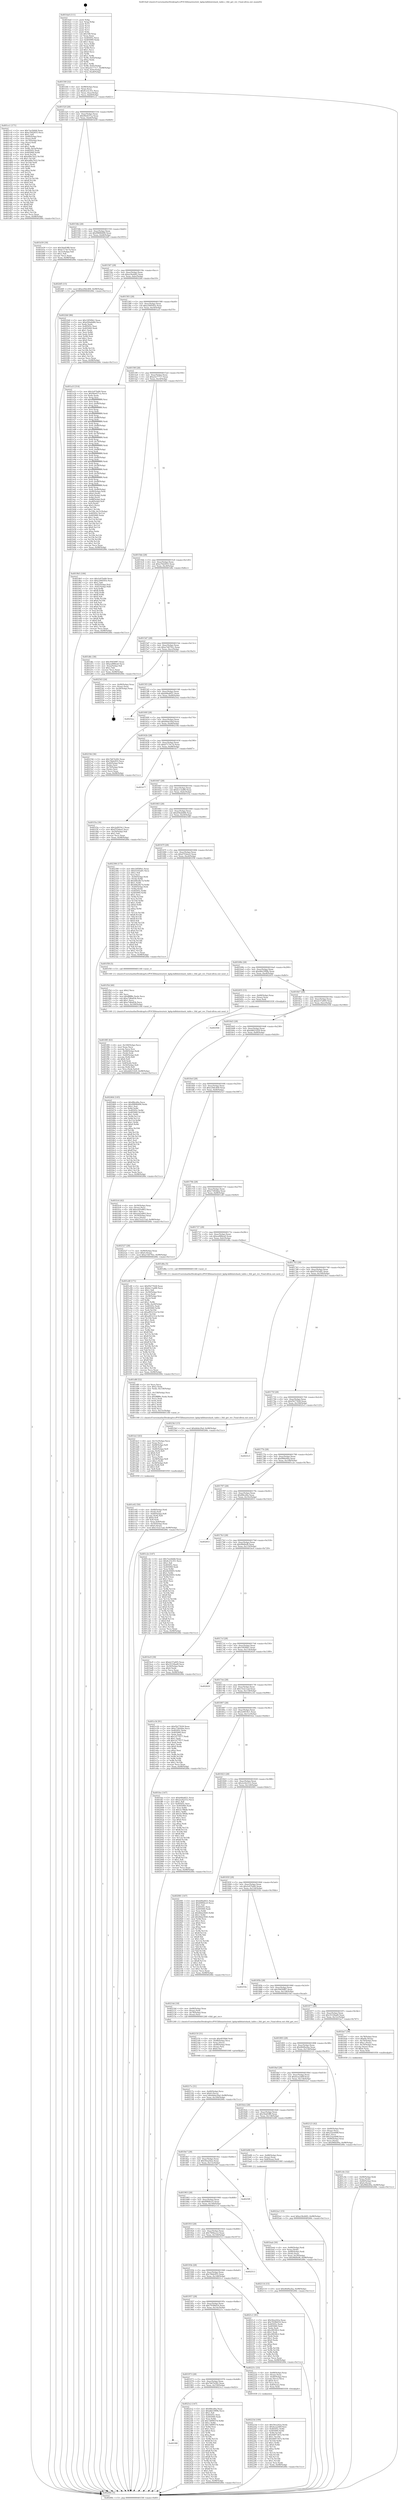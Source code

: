 digraph "0x4014a0" {
  label = "0x4014a0 (/mnt/c/Users/mathe/Desktop/tcc/POCII/binaries/extr_kphp-kdbhintshash_table.c_ltbl_get_rev_Final-ollvm.out::main(0))"
  labelloc = "t"
  node[shape=record]

  Entry [label="",width=0.3,height=0.3,shape=circle,fillcolor=black,style=filled]
  "0x40150f" [label="{
     0x40150f [32]\l
     | [instrs]\l
     &nbsp;&nbsp;0x40150f \<+6\>: mov -0x98(%rbp),%eax\l
     &nbsp;&nbsp;0x401515 \<+2\>: mov %eax,%ecx\l
     &nbsp;&nbsp;0x401517 \<+6\>: sub $0x8c23c351,%ecx\l
     &nbsp;&nbsp;0x40151d \<+6\>: mov %eax,-0xac(%rbp)\l
     &nbsp;&nbsp;0x401523 \<+6\>: mov %ecx,-0xb0(%rbp)\l
     &nbsp;&nbsp;0x401529 \<+6\>: je 0000000000401cc1 \<main+0x821\>\l
  }"]
  "0x401cc1" [label="{
     0x401cc1 [171]\l
     | [instrs]\l
     &nbsp;&nbsp;0x401cc1 \<+5\>: mov $0x7ee2bfd4,%eax\l
     &nbsp;&nbsp;0x401cc6 \<+5\>: mov $0xa76d2655,%ecx\l
     &nbsp;&nbsp;0x401ccb \<+2\>: mov $0x1,%dl\l
     &nbsp;&nbsp;0x401ccd \<+4\>: mov -0x60(%rbp),%rsi\l
     &nbsp;&nbsp;0x401cd1 \<+2\>: mov (%rsi),%edi\l
     &nbsp;&nbsp;0x401cd3 \<+4\>: mov -0x70(%rbp),%rsi\l
     &nbsp;&nbsp;0x401cd7 \<+2\>: cmp (%rsi),%edi\l
     &nbsp;&nbsp;0x401cd9 \<+4\>: setl %r8b\l
     &nbsp;&nbsp;0x401cdd \<+4\>: and $0x1,%r8b\l
     &nbsp;&nbsp;0x401ce1 \<+4\>: mov %r8b,-0x2a(%rbp)\l
     &nbsp;&nbsp;0x401ce5 \<+7\>: mov 0x40505c,%edi\l
     &nbsp;&nbsp;0x401cec \<+8\>: mov 0x405060,%r9d\l
     &nbsp;&nbsp;0x401cf4 \<+3\>: mov %edi,%r10d\l
     &nbsp;&nbsp;0x401cf7 \<+7\>: sub $0xe68a7b22,%r10d\l
     &nbsp;&nbsp;0x401cfe \<+4\>: sub $0x1,%r10d\l
     &nbsp;&nbsp;0x401d02 \<+7\>: add $0xe68a7b22,%r10d\l
     &nbsp;&nbsp;0x401d09 \<+4\>: imul %r10d,%edi\l
     &nbsp;&nbsp;0x401d0d \<+3\>: and $0x1,%edi\l
     &nbsp;&nbsp;0x401d10 \<+3\>: cmp $0x0,%edi\l
     &nbsp;&nbsp;0x401d13 \<+4\>: sete %r8b\l
     &nbsp;&nbsp;0x401d17 \<+4\>: cmp $0xa,%r9d\l
     &nbsp;&nbsp;0x401d1b \<+4\>: setl %r11b\l
     &nbsp;&nbsp;0x401d1f \<+3\>: mov %r8b,%bl\l
     &nbsp;&nbsp;0x401d22 \<+3\>: xor $0xff,%bl\l
     &nbsp;&nbsp;0x401d25 \<+3\>: mov %r11b,%r14b\l
     &nbsp;&nbsp;0x401d28 \<+4\>: xor $0xff,%r14b\l
     &nbsp;&nbsp;0x401d2c \<+3\>: xor $0x0,%dl\l
     &nbsp;&nbsp;0x401d2f \<+3\>: mov %bl,%r15b\l
     &nbsp;&nbsp;0x401d32 \<+4\>: and $0x0,%r15b\l
     &nbsp;&nbsp;0x401d36 \<+3\>: and %dl,%r8b\l
     &nbsp;&nbsp;0x401d39 \<+3\>: mov %r14b,%r12b\l
     &nbsp;&nbsp;0x401d3c \<+4\>: and $0x0,%r12b\l
     &nbsp;&nbsp;0x401d40 \<+3\>: and %dl,%r11b\l
     &nbsp;&nbsp;0x401d43 \<+3\>: or %r8b,%r15b\l
     &nbsp;&nbsp;0x401d46 \<+3\>: or %r11b,%r12b\l
     &nbsp;&nbsp;0x401d49 \<+3\>: xor %r12b,%r15b\l
     &nbsp;&nbsp;0x401d4c \<+3\>: or %r14b,%bl\l
     &nbsp;&nbsp;0x401d4f \<+3\>: xor $0xff,%bl\l
     &nbsp;&nbsp;0x401d52 \<+3\>: or $0x0,%dl\l
     &nbsp;&nbsp;0x401d55 \<+2\>: and %dl,%bl\l
     &nbsp;&nbsp;0x401d57 \<+3\>: or %bl,%r15b\l
     &nbsp;&nbsp;0x401d5a \<+4\>: test $0x1,%r15b\l
     &nbsp;&nbsp;0x401d5e \<+3\>: cmovne %ecx,%eax\l
     &nbsp;&nbsp;0x401d61 \<+6\>: mov %eax,-0x98(%rbp)\l
     &nbsp;&nbsp;0x401d67 \<+5\>: jmp 000000000040266c \<main+0x11cc\>\l
  }"]
  "0x40152f" [label="{
     0x40152f [28]\l
     | [instrs]\l
     &nbsp;&nbsp;0x40152f \<+5\>: jmp 0000000000401534 \<main+0x94\>\l
     &nbsp;&nbsp;0x401534 \<+6\>: mov -0xac(%rbp),%eax\l
     &nbsp;&nbsp;0x40153a \<+5\>: sub $0x90e637ca,%eax\l
     &nbsp;&nbsp;0x40153f \<+6\>: mov %eax,-0xb4(%rbp)\l
     &nbsp;&nbsp;0x401545 \<+6\>: je 0000000000401b59 \<main+0x6b9\>\l
  }"]
  Exit [label="",width=0.3,height=0.3,shape=circle,fillcolor=black,style=filled,peripheries=2]
  "0x401b59" [label="{
     0x401b59 [30]\l
     | [instrs]\l
     &nbsp;&nbsp;0x401b59 \<+5\>: mov $0x56a83ff0,%eax\l
     &nbsp;&nbsp;0x401b5e \<+5\>: mov $0xb717dc7d,%ecx\l
     &nbsp;&nbsp;0x401b63 \<+3\>: mov -0x31(%rbp),%dl\l
     &nbsp;&nbsp;0x401b66 \<+3\>: test $0x1,%dl\l
     &nbsp;&nbsp;0x401b69 \<+3\>: cmovne %ecx,%eax\l
     &nbsp;&nbsp;0x401b6c \<+6\>: mov %eax,-0x98(%rbp)\l
     &nbsp;&nbsp;0x401b72 \<+5\>: jmp 000000000040266c \<main+0x11cc\>\l
  }"]
  "0x40154b" [label="{
     0x40154b [28]\l
     | [instrs]\l
     &nbsp;&nbsp;0x40154b \<+5\>: jmp 0000000000401550 \<main+0xb0\>\l
     &nbsp;&nbsp;0x401550 \<+6\>: mov -0xac(%rbp),%eax\l
     &nbsp;&nbsp;0x401556 \<+5\>: sub $0x99896490,%eax\l
     &nbsp;&nbsp;0x40155b \<+6\>: mov %eax,-0xb8(%rbp)\l
     &nbsp;&nbsp;0x401561 \<+6\>: je 00000000004024f5 \<main+0x1055\>\l
  }"]
  "0x402464" [label="{
     0x402464 [145]\l
     | [instrs]\l
     &nbsp;&nbsp;0x402464 \<+5\>: mov $0x8fbcd0a,%ecx\l
     &nbsp;&nbsp;0x402469 \<+5\>: mov $0x99896490,%edx\l
     &nbsp;&nbsp;0x40246e \<+3\>: mov $0x1,%sil\l
     &nbsp;&nbsp;0x402471 \<+3\>: xor %r8d,%r8d\l
     &nbsp;&nbsp;0x402474 \<+8\>: mov 0x40505c,%r9d\l
     &nbsp;&nbsp;0x40247c \<+8\>: mov 0x405060,%r10d\l
     &nbsp;&nbsp;0x402484 \<+4\>: sub $0x1,%r8d\l
     &nbsp;&nbsp;0x402488 \<+3\>: mov %r9d,%r11d\l
     &nbsp;&nbsp;0x40248b \<+3\>: add %r8d,%r11d\l
     &nbsp;&nbsp;0x40248e \<+4\>: imul %r11d,%r9d\l
     &nbsp;&nbsp;0x402492 \<+4\>: and $0x1,%r9d\l
     &nbsp;&nbsp;0x402496 \<+4\>: cmp $0x0,%r9d\l
     &nbsp;&nbsp;0x40249a \<+3\>: sete %bl\l
     &nbsp;&nbsp;0x40249d \<+4\>: cmp $0xa,%r10d\l
     &nbsp;&nbsp;0x4024a1 \<+4\>: setl %r14b\l
     &nbsp;&nbsp;0x4024a5 \<+3\>: mov %bl,%r15b\l
     &nbsp;&nbsp;0x4024a8 \<+4\>: xor $0xff,%r15b\l
     &nbsp;&nbsp;0x4024ac \<+3\>: mov %r14b,%r12b\l
     &nbsp;&nbsp;0x4024af \<+4\>: xor $0xff,%r12b\l
     &nbsp;&nbsp;0x4024b3 \<+4\>: xor $0x1,%sil\l
     &nbsp;&nbsp;0x4024b7 \<+3\>: mov %r15b,%r13b\l
     &nbsp;&nbsp;0x4024ba \<+4\>: and $0xff,%r13b\l
     &nbsp;&nbsp;0x4024be \<+3\>: and %sil,%bl\l
     &nbsp;&nbsp;0x4024c1 \<+3\>: mov %r12b,%al\l
     &nbsp;&nbsp;0x4024c4 \<+2\>: and $0xff,%al\l
     &nbsp;&nbsp;0x4024c6 \<+3\>: and %sil,%r14b\l
     &nbsp;&nbsp;0x4024c9 \<+3\>: or %bl,%r13b\l
     &nbsp;&nbsp;0x4024cc \<+3\>: or %r14b,%al\l
     &nbsp;&nbsp;0x4024cf \<+3\>: xor %al,%r13b\l
     &nbsp;&nbsp;0x4024d2 \<+3\>: or %r12b,%r15b\l
     &nbsp;&nbsp;0x4024d5 \<+4\>: xor $0xff,%r15b\l
     &nbsp;&nbsp;0x4024d9 \<+4\>: or $0x1,%sil\l
     &nbsp;&nbsp;0x4024dd \<+3\>: and %sil,%r15b\l
     &nbsp;&nbsp;0x4024e0 \<+3\>: or %r15b,%r13b\l
     &nbsp;&nbsp;0x4024e3 \<+4\>: test $0x1,%r13b\l
     &nbsp;&nbsp;0x4024e7 \<+3\>: cmovne %edx,%ecx\l
     &nbsp;&nbsp;0x4024ea \<+6\>: mov %ecx,-0x98(%rbp)\l
     &nbsp;&nbsp;0x4024f0 \<+5\>: jmp 000000000040266c \<main+0x11cc\>\l
  }"]
  "0x4024f5" [label="{
     0x4024f5 [15]\l
     | [instrs]\l
     &nbsp;&nbsp;0x4024f5 \<+10\>: movl $0xe29dc400,-0x98(%rbp)\l
     &nbsp;&nbsp;0x4024ff \<+5\>: jmp 000000000040266c \<main+0x11cc\>\l
  }"]
  "0x401567" [label="{
     0x401567 [28]\l
     | [instrs]\l
     &nbsp;&nbsp;0x401567 \<+5\>: jmp 000000000040156c \<main+0xcc\>\l
     &nbsp;&nbsp;0x40156c \<+6\>: mov -0xac(%rbp),%eax\l
     &nbsp;&nbsp;0x401572 \<+5\>: sub $0xa18e44f2,%eax\l
     &nbsp;&nbsp;0x401577 \<+6\>: mov %eax,-0xbc(%rbp)\l
     &nbsp;&nbsp;0x40157d \<+6\>: je 00000000004022b0 \<main+0xe10\>\l
  }"]
  "0x40198f" [label="{
     0x40198f\l
  }", style=dashed]
  "0x4022b0" [label="{
     0x4022b0 [86]\l
     | [instrs]\l
     &nbsp;&nbsp;0x4022b0 \<+5\>: mov $0x10f5f0b1,%eax\l
     &nbsp;&nbsp;0x4022b5 \<+5\>: mov $0xd56a6d84,%ecx\l
     &nbsp;&nbsp;0x4022ba \<+2\>: xor %edx,%edx\l
     &nbsp;&nbsp;0x4022bc \<+7\>: mov 0x40505c,%esi\l
     &nbsp;&nbsp;0x4022c3 \<+7\>: mov 0x405060,%edi\l
     &nbsp;&nbsp;0x4022ca \<+3\>: sub $0x1,%edx\l
     &nbsp;&nbsp;0x4022cd \<+3\>: mov %esi,%r8d\l
     &nbsp;&nbsp;0x4022d0 \<+3\>: add %edx,%r8d\l
     &nbsp;&nbsp;0x4022d3 \<+4\>: imul %r8d,%esi\l
     &nbsp;&nbsp;0x4022d7 \<+3\>: and $0x1,%esi\l
     &nbsp;&nbsp;0x4022da \<+3\>: cmp $0x0,%esi\l
     &nbsp;&nbsp;0x4022dd \<+4\>: sete %r9b\l
     &nbsp;&nbsp;0x4022e1 \<+3\>: cmp $0xa,%edi\l
     &nbsp;&nbsp;0x4022e4 \<+4\>: setl %r10b\l
     &nbsp;&nbsp;0x4022e8 \<+3\>: mov %r9b,%r11b\l
     &nbsp;&nbsp;0x4022eb \<+3\>: and %r10b,%r11b\l
     &nbsp;&nbsp;0x4022ee \<+3\>: xor %r10b,%r9b\l
     &nbsp;&nbsp;0x4022f1 \<+3\>: or %r9b,%r11b\l
     &nbsp;&nbsp;0x4022f4 \<+4\>: test $0x1,%r11b\l
     &nbsp;&nbsp;0x4022f8 \<+3\>: cmovne %ecx,%eax\l
     &nbsp;&nbsp;0x4022fb \<+6\>: mov %eax,-0x98(%rbp)\l
     &nbsp;&nbsp;0x402301 \<+5\>: jmp 000000000040266c \<main+0x11cc\>\l
  }"]
  "0x401583" [label="{
     0x401583 [28]\l
     | [instrs]\l
     &nbsp;&nbsp;0x401583 \<+5\>: jmp 0000000000401588 \<main+0xe8\>\l
     &nbsp;&nbsp;0x401588 \<+6\>: mov -0xac(%rbp),%eax\l
     &nbsp;&nbsp;0x40158e \<+5\>: sub $0xa309545e,%eax\l
     &nbsp;&nbsp;0x401593 \<+6\>: mov %eax,-0xc0(%rbp)\l
     &nbsp;&nbsp;0x401599 \<+6\>: je 0000000000401a1f \<main+0x57f\>\l
  }"]
  "0x4023c2" [label="{
     0x4023c2 [147]\l
     | [instrs]\l
     &nbsp;&nbsp;0x4023c2 \<+5\>: mov $0x8fbcd0a,%eax\l
     &nbsp;&nbsp;0x4023c7 \<+5\>: mov $0xdbb1999b,%ecx\l
     &nbsp;&nbsp;0x4023cc \<+2\>: mov $0x1,%dl\l
     &nbsp;&nbsp;0x4023ce \<+7\>: mov 0x40505c,%esi\l
     &nbsp;&nbsp;0x4023d5 \<+7\>: mov 0x405060,%edi\l
     &nbsp;&nbsp;0x4023dc \<+3\>: mov %esi,%r8d\l
     &nbsp;&nbsp;0x4023df \<+7\>: add $0x7d999374,%r8d\l
     &nbsp;&nbsp;0x4023e6 \<+4\>: sub $0x1,%r8d\l
     &nbsp;&nbsp;0x4023ea \<+7\>: sub $0x7d999374,%r8d\l
     &nbsp;&nbsp;0x4023f1 \<+4\>: imul %r8d,%esi\l
     &nbsp;&nbsp;0x4023f5 \<+3\>: and $0x1,%esi\l
     &nbsp;&nbsp;0x4023f8 \<+3\>: cmp $0x0,%esi\l
     &nbsp;&nbsp;0x4023fb \<+4\>: sete %r9b\l
     &nbsp;&nbsp;0x4023ff \<+3\>: cmp $0xa,%edi\l
     &nbsp;&nbsp;0x402402 \<+4\>: setl %r10b\l
     &nbsp;&nbsp;0x402406 \<+3\>: mov %r9b,%r11b\l
     &nbsp;&nbsp;0x402409 \<+4\>: xor $0xff,%r11b\l
     &nbsp;&nbsp;0x40240d \<+3\>: mov %r10b,%bl\l
     &nbsp;&nbsp;0x402410 \<+3\>: xor $0xff,%bl\l
     &nbsp;&nbsp;0x402413 \<+3\>: xor $0x1,%dl\l
     &nbsp;&nbsp;0x402416 \<+3\>: mov %r11b,%r14b\l
     &nbsp;&nbsp;0x402419 \<+4\>: and $0xff,%r14b\l
     &nbsp;&nbsp;0x40241d \<+3\>: and %dl,%r9b\l
     &nbsp;&nbsp;0x402420 \<+3\>: mov %bl,%r15b\l
     &nbsp;&nbsp;0x402423 \<+4\>: and $0xff,%r15b\l
     &nbsp;&nbsp;0x402427 \<+3\>: and %dl,%r10b\l
     &nbsp;&nbsp;0x40242a \<+3\>: or %r9b,%r14b\l
     &nbsp;&nbsp;0x40242d \<+3\>: or %r10b,%r15b\l
     &nbsp;&nbsp;0x402430 \<+3\>: xor %r15b,%r14b\l
     &nbsp;&nbsp;0x402433 \<+3\>: or %bl,%r11b\l
     &nbsp;&nbsp;0x402436 \<+4\>: xor $0xff,%r11b\l
     &nbsp;&nbsp;0x40243a \<+3\>: or $0x1,%dl\l
     &nbsp;&nbsp;0x40243d \<+3\>: and %dl,%r11b\l
     &nbsp;&nbsp;0x402440 \<+3\>: or %r11b,%r14b\l
     &nbsp;&nbsp;0x402443 \<+4\>: test $0x1,%r14b\l
     &nbsp;&nbsp;0x402447 \<+3\>: cmovne %ecx,%eax\l
     &nbsp;&nbsp;0x40244a \<+6\>: mov %eax,-0x98(%rbp)\l
     &nbsp;&nbsp;0x402450 \<+5\>: jmp 000000000040266c \<main+0x11cc\>\l
  }"]
  "0x401a1f" [label="{
     0x401a1f [314]\l
     | [instrs]\l
     &nbsp;&nbsp;0x401a1f \<+5\>: mov $0x2e97fa84,%eax\l
     &nbsp;&nbsp;0x401a24 \<+5\>: mov $0x90e637ca,%ecx\l
     &nbsp;&nbsp;0x401a29 \<+2\>: xor %edx,%edx\l
     &nbsp;&nbsp;0x401a2b \<+3\>: mov %rsp,%rsi\l
     &nbsp;&nbsp;0x401a2e \<+4\>: add $0xfffffffffffffff0,%rsi\l
     &nbsp;&nbsp;0x401a32 \<+3\>: mov %rsi,%rsp\l
     &nbsp;&nbsp;0x401a35 \<+7\>: mov %rsi,-0x90(%rbp)\l
     &nbsp;&nbsp;0x401a3c \<+3\>: mov %rsp,%rsi\l
     &nbsp;&nbsp;0x401a3f \<+4\>: add $0xfffffffffffffff0,%rsi\l
     &nbsp;&nbsp;0x401a43 \<+3\>: mov %rsi,%rsp\l
     &nbsp;&nbsp;0x401a46 \<+3\>: mov %rsp,%rdi\l
     &nbsp;&nbsp;0x401a49 \<+4\>: add $0xfffffffffffffff0,%rdi\l
     &nbsp;&nbsp;0x401a4d \<+3\>: mov %rdi,%rsp\l
     &nbsp;&nbsp;0x401a50 \<+7\>: mov %rdi,-0x88(%rbp)\l
     &nbsp;&nbsp;0x401a57 \<+3\>: mov %rsp,%rdi\l
     &nbsp;&nbsp;0x401a5a \<+4\>: add $0xfffffffffffffff0,%rdi\l
     &nbsp;&nbsp;0x401a5e \<+3\>: mov %rdi,%rsp\l
     &nbsp;&nbsp;0x401a61 \<+4\>: mov %rdi,-0x80(%rbp)\l
     &nbsp;&nbsp;0x401a65 \<+3\>: mov %rsp,%rdi\l
     &nbsp;&nbsp;0x401a68 \<+4\>: add $0xfffffffffffffff0,%rdi\l
     &nbsp;&nbsp;0x401a6c \<+3\>: mov %rdi,%rsp\l
     &nbsp;&nbsp;0x401a6f \<+4\>: mov %rdi,-0x78(%rbp)\l
     &nbsp;&nbsp;0x401a73 \<+3\>: mov %rsp,%rdi\l
     &nbsp;&nbsp;0x401a76 \<+4\>: add $0xfffffffffffffff0,%rdi\l
     &nbsp;&nbsp;0x401a7a \<+3\>: mov %rdi,%rsp\l
     &nbsp;&nbsp;0x401a7d \<+4\>: mov %rdi,-0x70(%rbp)\l
     &nbsp;&nbsp;0x401a81 \<+3\>: mov %rsp,%rdi\l
     &nbsp;&nbsp;0x401a84 \<+4\>: add $0xfffffffffffffff0,%rdi\l
     &nbsp;&nbsp;0x401a88 \<+3\>: mov %rdi,%rsp\l
     &nbsp;&nbsp;0x401a8b \<+4\>: mov %rdi,-0x68(%rbp)\l
     &nbsp;&nbsp;0x401a8f \<+3\>: mov %rsp,%rdi\l
     &nbsp;&nbsp;0x401a92 \<+4\>: add $0xfffffffffffffff0,%rdi\l
     &nbsp;&nbsp;0x401a96 \<+3\>: mov %rdi,%rsp\l
     &nbsp;&nbsp;0x401a99 \<+4\>: mov %rdi,-0x60(%rbp)\l
     &nbsp;&nbsp;0x401a9d \<+3\>: mov %rsp,%rdi\l
     &nbsp;&nbsp;0x401aa0 \<+4\>: add $0xfffffffffffffff0,%rdi\l
     &nbsp;&nbsp;0x401aa4 \<+3\>: mov %rdi,%rsp\l
     &nbsp;&nbsp;0x401aa7 \<+4\>: mov %rdi,-0x58(%rbp)\l
     &nbsp;&nbsp;0x401aab \<+3\>: mov %rsp,%rdi\l
     &nbsp;&nbsp;0x401aae \<+4\>: add $0xfffffffffffffff0,%rdi\l
     &nbsp;&nbsp;0x401ab2 \<+3\>: mov %rdi,%rsp\l
     &nbsp;&nbsp;0x401ab5 \<+4\>: mov %rdi,-0x50(%rbp)\l
     &nbsp;&nbsp;0x401ab9 \<+3\>: mov %rsp,%rdi\l
     &nbsp;&nbsp;0x401abc \<+4\>: add $0xfffffffffffffff0,%rdi\l
     &nbsp;&nbsp;0x401ac0 \<+3\>: mov %rdi,%rsp\l
     &nbsp;&nbsp;0x401ac3 \<+4\>: mov %rdi,-0x48(%rbp)\l
     &nbsp;&nbsp;0x401ac7 \<+3\>: mov %rsp,%rdi\l
     &nbsp;&nbsp;0x401aca \<+4\>: add $0xfffffffffffffff0,%rdi\l
     &nbsp;&nbsp;0x401ace \<+3\>: mov %rdi,%rsp\l
     &nbsp;&nbsp;0x401ad1 \<+4\>: mov %rdi,-0x40(%rbp)\l
     &nbsp;&nbsp;0x401ad5 \<+7\>: mov -0x90(%rbp),%rdi\l
     &nbsp;&nbsp;0x401adc \<+6\>: movl $0x0,(%rdi)\l
     &nbsp;&nbsp;0x401ae2 \<+7\>: mov -0x9c(%rbp),%r8d\l
     &nbsp;&nbsp;0x401ae9 \<+3\>: mov %r8d,(%rsi)\l
     &nbsp;&nbsp;0x401aec \<+7\>: mov -0x88(%rbp),%rdi\l
     &nbsp;&nbsp;0x401af3 \<+7\>: mov -0xa8(%rbp),%r9\l
     &nbsp;&nbsp;0x401afa \<+3\>: mov %r9,(%rdi)\l
     &nbsp;&nbsp;0x401afd \<+3\>: cmpl $0x2,(%rsi)\l
     &nbsp;&nbsp;0x401b00 \<+4\>: setne %r10b\l
     &nbsp;&nbsp;0x401b04 \<+4\>: and $0x1,%r10b\l
     &nbsp;&nbsp;0x401b08 \<+4\>: mov %r10b,-0x31(%rbp)\l
     &nbsp;&nbsp;0x401b0c \<+8\>: mov 0x40505c,%r11d\l
     &nbsp;&nbsp;0x401b14 \<+7\>: mov 0x405060,%ebx\l
     &nbsp;&nbsp;0x401b1b \<+3\>: sub $0x1,%edx\l
     &nbsp;&nbsp;0x401b1e \<+3\>: mov %r11d,%r14d\l
     &nbsp;&nbsp;0x401b21 \<+3\>: add %edx,%r14d\l
     &nbsp;&nbsp;0x401b24 \<+4\>: imul %r14d,%r11d\l
     &nbsp;&nbsp;0x401b28 \<+4\>: and $0x1,%r11d\l
     &nbsp;&nbsp;0x401b2c \<+4\>: cmp $0x0,%r11d\l
     &nbsp;&nbsp;0x401b30 \<+4\>: sete %r10b\l
     &nbsp;&nbsp;0x401b34 \<+3\>: cmp $0xa,%ebx\l
     &nbsp;&nbsp;0x401b37 \<+4\>: setl %r15b\l
     &nbsp;&nbsp;0x401b3b \<+3\>: mov %r10b,%r12b\l
     &nbsp;&nbsp;0x401b3e \<+3\>: and %r15b,%r12b\l
     &nbsp;&nbsp;0x401b41 \<+3\>: xor %r15b,%r10b\l
     &nbsp;&nbsp;0x401b44 \<+3\>: or %r10b,%r12b\l
     &nbsp;&nbsp;0x401b47 \<+4\>: test $0x1,%r12b\l
     &nbsp;&nbsp;0x401b4b \<+3\>: cmovne %ecx,%eax\l
     &nbsp;&nbsp;0x401b4e \<+6\>: mov %eax,-0x98(%rbp)\l
     &nbsp;&nbsp;0x401b54 \<+5\>: jmp 000000000040266c \<main+0x11cc\>\l
  }"]
  "0x40159f" [label="{
     0x40159f [28]\l
     | [instrs]\l
     &nbsp;&nbsp;0x40159f \<+5\>: jmp 00000000004015a4 \<main+0x104\>\l
     &nbsp;&nbsp;0x4015a4 \<+6\>: mov -0xac(%rbp),%eax\l
     &nbsp;&nbsp;0x4015aa \<+5\>: sub $0xa5e777c7,%eax\l
     &nbsp;&nbsp;0x4015af \<+6\>: mov %eax,-0xc4(%rbp)\l
     &nbsp;&nbsp;0x4015b5 \<+6\>: je 00000000004019b5 \<main+0x515\>\l
  }"]
  "0x40223d" [label="{
     0x40223d [100]\l
     | [instrs]\l
     &nbsp;&nbsp;0x40223d \<+5\>: mov $0x5fea242a,%edx\l
     &nbsp;&nbsp;0x402242 \<+5\>: mov $0x4cea240f,%esi\l
     &nbsp;&nbsp;0x402247 \<+8\>: mov 0x40505c,%r8d\l
     &nbsp;&nbsp;0x40224f \<+8\>: mov 0x405060,%r9d\l
     &nbsp;&nbsp;0x402257 \<+3\>: mov %r8d,%r10d\l
     &nbsp;&nbsp;0x40225a \<+7\>: sub $0x9d97347e,%r10d\l
     &nbsp;&nbsp;0x402261 \<+4\>: sub $0x1,%r10d\l
     &nbsp;&nbsp;0x402265 \<+7\>: add $0x9d97347e,%r10d\l
     &nbsp;&nbsp;0x40226c \<+4\>: imul %r10d,%r8d\l
     &nbsp;&nbsp;0x402270 \<+4\>: and $0x1,%r8d\l
     &nbsp;&nbsp;0x402274 \<+4\>: cmp $0x0,%r8d\l
     &nbsp;&nbsp;0x402278 \<+4\>: sete %r11b\l
     &nbsp;&nbsp;0x40227c \<+4\>: cmp $0xa,%r9d\l
     &nbsp;&nbsp;0x402280 \<+3\>: setl %bl\l
     &nbsp;&nbsp;0x402283 \<+3\>: mov %r11b,%r14b\l
     &nbsp;&nbsp;0x402286 \<+3\>: and %bl,%r14b\l
     &nbsp;&nbsp;0x402289 \<+3\>: xor %bl,%r11b\l
     &nbsp;&nbsp;0x40228c \<+3\>: or %r11b,%r14b\l
     &nbsp;&nbsp;0x40228f \<+4\>: test $0x1,%r14b\l
     &nbsp;&nbsp;0x402293 \<+3\>: cmovne %esi,%edx\l
     &nbsp;&nbsp;0x402296 \<+6\>: mov %edx,-0x98(%rbp)\l
     &nbsp;&nbsp;0x40229c \<+5\>: jmp 000000000040266c \<main+0x11cc\>\l
  }"]
  "0x4019b5" [label="{
     0x4019b5 [106]\l
     | [instrs]\l
     &nbsp;&nbsp;0x4019b5 \<+5\>: mov $0x2e97fa84,%eax\l
     &nbsp;&nbsp;0x4019ba \<+5\>: mov $0xa309545e,%ecx\l
     &nbsp;&nbsp;0x4019bf \<+2\>: mov $0x1,%dl\l
     &nbsp;&nbsp;0x4019c1 \<+7\>: mov -0x92(%rbp),%sil\l
     &nbsp;&nbsp;0x4019c8 \<+7\>: mov -0x91(%rbp),%dil\l
     &nbsp;&nbsp;0x4019cf \<+3\>: mov %sil,%r8b\l
     &nbsp;&nbsp;0x4019d2 \<+4\>: xor $0xff,%r8b\l
     &nbsp;&nbsp;0x4019d6 \<+3\>: mov %dil,%r9b\l
     &nbsp;&nbsp;0x4019d9 \<+4\>: xor $0xff,%r9b\l
     &nbsp;&nbsp;0x4019dd \<+3\>: xor $0x0,%dl\l
     &nbsp;&nbsp;0x4019e0 \<+3\>: mov %r8b,%r10b\l
     &nbsp;&nbsp;0x4019e3 \<+4\>: and $0x0,%r10b\l
     &nbsp;&nbsp;0x4019e7 \<+3\>: and %dl,%sil\l
     &nbsp;&nbsp;0x4019ea \<+3\>: mov %r9b,%r11b\l
     &nbsp;&nbsp;0x4019ed \<+4\>: and $0x0,%r11b\l
     &nbsp;&nbsp;0x4019f1 \<+3\>: and %dl,%dil\l
     &nbsp;&nbsp;0x4019f4 \<+3\>: or %sil,%r10b\l
     &nbsp;&nbsp;0x4019f7 \<+3\>: or %dil,%r11b\l
     &nbsp;&nbsp;0x4019fa \<+3\>: xor %r11b,%r10b\l
     &nbsp;&nbsp;0x4019fd \<+3\>: or %r9b,%r8b\l
     &nbsp;&nbsp;0x401a00 \<+4\>: xor $0xff,%r8b\l
     &nbsp;&nbsp;0x401a04 \<+3\>: or $0x0,%dl\l
     &nbsp;&nbsp;0x401a07 \<+3\>: and %dl,%r8b\l
     &nbsp;&nbsp;0x401a0a \<+3\>: or %r8b,%r10b\l
     &nbsp;&nbsp;0x401a0d \<+4\>: test $0x1,%r10b\l
     &nbsp;&nbsp;0x401a11 \<+3\>: cmovne %ecx,%eax\l
     &nbsp;&nbsp;0x401a14 \<+6\>: mov %eax,-0x98(%rbp)\l
     &nbsp;&nbsp;0x401a1a \<+5\>: jmp 000000000040266c \<main+0x11cc\>\l
  }"]
  "0x4015bb" [label="{
     0x4015bb [28]\l
     | [instrs]\l
     &nbsp;&nbsp;0x4015bb \<+5\>: jmp 00000000004015c0 \<main+0x120\>\l
     &nbsp;&nbsp;0x4015c0 \<+6\>: mov -0xac(%rbp),%eax\l
     &nbsp;&nbsp;0x4015c6 \<+5\>: sub $0xa76d2655,%eax\l
     &nbsp;&nbsp;0x4015cb \<+6\>: mov %eax,-0xc8(%rbp)\l
     &nbsp;&nbsp;0x4015d1 \<+6\>: je 0000000000401d6c \<main+0x8cc\>\l
  }"]
  "0x40266c" [label="{
     0x40266c [5]\l
     | [instrs]\l
     &nbsp;&nbsp;0x40266c \<+5\>: jmp 000000000040150f \<main+0x6f\>\l
  }"]
  "0x4014a0" [label="{
     0x4014a0 [111]\l
     | [instrs]\l
     &nbsp;&nbsp;0x4014a0 \<+1\>: push %rbp\l
     &nbsp;&nbsp;0x4014a1 \<+3\>: mov %rsp,%rbp\l
     &nbsp;&nbsp;0x4014a4 \<+2\>: push %r15\l
     &nbsp;&nbsp;0x4014a6 \<+2\>: push %r14\l
     &nbsp;&nbsp;0x4014a8 \<+2\>: push %r13\l
     &nbsp;&nbsp;0x4014aa \<+2\>: push %r12\l
     &nbsp;&nbsp;0x4014ac \<+1\>: push %rbx\l
     &nbsp;&nbsp;0x4014ad \<+7\>: sub $0x168,%rsp\l
     &nbsp;&nbsp;0x4014b4 \<+2\>: xor %eax,%eax\l
     &nbsp;&nbsp;0x4014b6 \<+7\>: mov 0x40505c,%ecx\l
     &nbsp;&nbsp;0x4014bd \<+7\>: mov 0x405060,%edx\l
     &nbsp;&nbsp;0x4014c4 \<+3\>: sub $0x1,%eax\l
     &nbsp;&nbsp;0x4014c7 \<+3\>: mov %ecx,%r8d\l
     &nbsp;&nbsp;0x4014ca \<+3\>: add %eax,%r8d\l
     &nbsp;&nbsp;0x4014cd \<+4\>: imul %r8d,%ecx\l
     &nbsp;&nbsp;0x4014d1 \<+3\>: and $0x1,%ecx\l
     &nbsp;&nbsp;0x4014d4 \<+3\>: cmp $0x0,%ecx\l
     &nbsp;&nbsp;0x4014d7 \<+4\>: sete %r9b\l
     &nbsp;&nbsp;0x4014db \<+4\>: and $0x1,%r9b\l
     &nbsp;&nbsp;0x4014df \<+7\>: mov %r9b,-0x92(%rbp)\l
     &nbsp;&nbsp;0x4014e6 \<+3\>: cmp $0xa,%edx\l
     &nbsp;&nbsp;0x4014e9 \<+4\>: setl %r9b\l
     &nbsp;&nbsp;0x4014ed \<+4\>: and $0x1,%r9b\l
     &nbsp;&nbsp;0x4014f1 \<+7\>: mov %r9b,-0x91(%rbp)\l
     &nbsp;&nbsp;0x4014f8 \<+10\>: movl $0xa5e777c7,-0x98(%rbp)\l
     &nbsp;&nbsp;0x401502 \<+6\>: mov %edi,-0x9c(%rbp)\l
     &nbsp;&nbsp;0x401508 \<+7\>: mov %rsi,-0xa8(%rbp)\l
  }"]
  "0x401973" [label="{
     0x401973 [28]\l
     | [instrs]\l
     &nbsp;&nbsp;0x401973 \<+5\>: jmp 0000000000401978 \<main+0x4d8\>\l
     &nbsp;&nbsp;0x401978 \<+6\>: mov -0xac(%rbp),%eax\l
     &nbsp;&nbsp;0x40197e \<+5\>: sub $0x7b67b282,%eax\l
     &nbsp;&nbsp;0x401983 \<+6\>: mov %eax,-0x150(%rbp)\l
     &nbsp;&nbsp;0x401989 \<+6\>: je 00000000004023c2 \<main+0xf22\>\l
  }"]
  "0x40221c" [label="{
     0x40221c [33]\l
     | [instrs]\l
     &nbsp;&nbsp;0x40221c \<+4\>: mov -0x68(%rbp),%rax\l
     &nbsp;&nbsp;0x402220 \<+3\>: mov (%rax),%rax\l
     &nbsp;&nbsp;0x402223 \<+4\>: mov -0x40(%rbp),%rcx\l
     &nbsp;&nbsp;0x402227 \<+3\>: movslq (%rcx),%rcx\l
     &nbsp;&nbsp;0x40222a \<+4\>: shl $0x4,%rcx\l
     &nbsp;&nbsp;0x40222e \<+3\>: add %rcx,%rax\l
     &nbsp;&nbsp;0x402231 \<+4\>: mov 0x8(%rax),%rax\l
     &nbsp;&nbsp;0x402235 \<+3\>: mov %rax,%rdi\l
     &nbsp;&nbsp;0x402238 \<+5\>: call 0000000000401030 \<free@plt\>\l
     | [calls]\l
     &nbsp;&nbsp;0x401030 \{1\} (unknown)\l
  }"]
  "0x401d6c" [label="{
     0x401d6c [30]\l
     | [instrs]\l
     &nbsp;&nbsp;0x401d6c \<+5\>: mov $0x30450f87,%eax\l
     &nbsp;&nbsp;0x401d71 \<+5\>: mov $0xea988ea0,%ecx\l
     &nbsp;&nbsp;0x401d76 \<+3\>: mov -0x2a(%rbp),%dl\l
     &nbsp;&nbsp;0x401d79 \<+3\>: test $0x1,%dl\l
     &nbsp;&nbsp;0x401d7c \<+3\>: cmovne %ecx,%eax\l
     &nbsp;&nbsp;0x401d7f \<+6\>: mov %eax,-0x98(%rbp)\l
     &nbsp;&nbsp;0x401d85 \<+5\>: jmp 000000000040266c \<main+0x11cc\>\l
  }"]
  "0x4015d7" [label="{
     0x4015d7 [28]\l
     | [instrs]\l
     &nbsp;&nbsp;0x4015d7 \<+5\>: jmp 00000000004015dc \<main+0x13c\>\l
     &nbsp;&nbsp;0x4015dc \<+6\>: mov -0xac(%rbp),%eax\l
     &nbsp;&nbsp;0x4015e2 \<+5\>: sub $0xa7d4792c,%eax\l
     &nbsp;&nbsp;0x4015e7 \<+6\>: mov %eax,-0xcc(%rbp)\l
     &nbsp;&nbsp;0x4015ed \<+6\>: je 0000000000402543 \<main+0x10a3\>\l
  }"]
  "0x401957" [label="{
     0x401957 [28]\l
     | [instrs]\l
     &nbsp;&nbsp;0x401957 \<+5\>: jmp 000000000040195c \<main+0x4bc\>\l
     &nbsp;&nbsp;0x40195c \<+6\>: mov -0xac(%rbp),%eax\l
     &nbsp;&nbsp;0x401962 \<+5\>: sub $0x7939b016,%eax\l
     &nbsp;&nbsp;0x401967 \<+6\>: mov %eax,-0x14c(%rbp)\l
     &nbsp;&nbsp;0x40196d \<+6\>: je 000000000040221c \<main+0xd7c\>\l
  }"]
  "0x402543" [label="{
     0x402543 [24]\l
     | [instrs]\l
     &nbsp;&nbsp;0x402543 \<+7\>: mov -0x90(%rbp),%rax\l
     &nbsp;&nbsp;0x40254a \<+2\>: mov (%rax),%eax\l
     &nbsp;&nbsp;0x40254c \<+4\>: lea -0x28(%rbp),%rsp\l
     &nbsp;&nbsp;0x402550 \<+1\>: pop %rbx\l
     &nbsp;&nbsp;0x402551 \<+2\>: pop %r12\l
     &nbsp;&nbsp;0x402553 \<+2\>: pop %r13\l
     &nbsp;&nbsp;0x402555 \<+2\>: pop %r14\l
     &nbsp;&nbsp;0x402557 \<+2\>: pop %r15\l
     &nbsp;&nbsp;0x402559 \<+1\>: pop %rbp\l
     &nbsp;&nbsp;0x40255a \<+1\>: ret\l
  }"]
  "0x4015f3" [label="{
     0x4015f3 [28]\l
     | [instrs]\l
     &nbsp;&nbsp;0x4015f3 \<+5\>: jmp 00000000004015f8 \<main+0x158\>\l
     &nbsp;&nbsp;0x4015f8 \<+6\>: mov -0xac(%rbp),%eax\l
     &nbsp;&nbsp;0x4015fe \<+5\>: sub $0xb06a6f21,%eax\l
     &nbsp;&nbsp;0x401603 \<+6\>: mov %eax,-0xd0(%rbp)\l
     &nbsp;&nbsp;0x401609 \<+6\>: je 00000000004025ea \<main+0x114a\>\l
  }"]
  "0x4021c1" [label="{
     0x4021c1 [91]\l
     | [instrs]\l
     &nbsp;&nbsp;0x4021c1 \<+5\>: mov $0x5fea242a,%eax\l
     &nbsp;&nbsp;0x4021c6 \<+5\>: mov $0x7939b016,%ecx\l
     &nbsp;&nbsp;0x4021cb \<+7\>: mov 0x40505c,%edx\l
     &nbsp;&nbsp;0x4021d2 \<+7\>: mov 0x405060,%esi\l
     &nbsp;&nbsp;0x4021d9 \<+2\>: mov %edx,%edi\l
     &nbsp;&nbsp;0x4021db \<+6\>: sub $0x2f830fc2,%edi\l
     &nbsp;&nbsp;0x4021e1 \<+3\>: sub $0x1,%edi\l
     &nbsp;&nbsp;0x4021e4 \<+6\>: add $0x2f830fc2,%edi\l
     &nbsp;&nbsp;0x4021ea \<+3\>: imul %edi,%edx\l
     &nbsp;&nbsp;0x4021ed \<+3\>: and $0x1,%edx\l
     &nbsp;&nbsp;0x4021f0 \<+3\>: cmp $0x0,%edx\l
     &nbsp;&nbsp;0x4021f3 \<+4\>: sete %r8b\l
     &nbsp;&nbsp;0x4021f7 \<+3\>: cmp $0xa,%esi\l
     &nbsp;&nbsp;0x4021fa \<+4\>: setl %r9b\l
     &nbsp;&nbsp;0x4021fe \<+3\>: mov %r8b,%r10b\l
     &nbsp;&nbsp;0x402201 \<+3\>: and %r9b,%r10b\l
     &nbsp;&nbsp;0x402204 \<+3\>: xor %r9b,%r8b\l
     &nbsp;&nbsp;0x402207 \<+3\>: or %r8b,%r10b\l
     &nbsp;&nbsp;0x40220a \<+4\>: test $0x1,%r10b\l
     &nbsp;&nbsp;0x40220e \<+3\>: cmovne %ecx,%eax\l
     &nbsp;&nbsp;0x402211 \<+6\>: mov %eax,-0x98(%rbp)\l
     &nbsp;&nbsp;0x402217 \<+5\>: jmp 000000000040266c \<main+0x11cc\>\l
  }"]
  "0x4025ea" [label="{
     0x4025ea\l
  }", style=dashed]
  "0x40160f" [label="{
     0x40160f [28]\l
     | [instrs]\l
     &nbsp;&nbsp;0x40160f \<+5\>: jmp 0000000000401614 \<main+0x174\>\l
     &nbsp;&nbsp;0x401614 \<+6\>: mov -0xac(%rbp),%eax\l
     &nbsp;&nbsp;0x40161a \<+5\>: sub $0xb6de29af,%eax\l
     &nbsp;&nbsp;0x40161f \<+6\>: mov %eax,-0xd4(%rbp)\l
     &nbsp;&nbsp;0x401625 \<+6\>: je 000000000040219d \<main+0xcfd\>\l
  }"]
  "0x40193b" [label="{
     0x40193b [28]\l
     | [instrs]\l
     &nbsp;&nbsp;0x40193b \<+5\>: jmp 0000000000401940 \<main+0x4a0\>\l
     &nbsp;&nbsp;0x401940 \<+6\>: mov -0xac(%rbp),%eax\l
     &nbsp;&nbsp;0x401946 \<+5\>: sub $0x76bfe955,%eax\l
     &nbsp;&nbsp;0x40194b \<+6\>: mov %eax,-0x148(%rbp)\l
     &nbsp;&nbsp;0x401951 \<+6\>: je 00000000004021c1 \<main+0xd21\>\l
  }"]
  "0x40219d" [label="{
     0x40219d [36]\l
     | [instrs]\l
     &nbsp;&nbsp;0x40219d \<+5\>: mov $0x7b67b282,%eax\l
     &nbsp;&nbsp;0x4021a2 \<+5\>: mov $0x76bfe955,%ecx\l
     &nbsp;&nbsp;0x4021a7 \<+4\>: mov -0x40(%rbp),%rdx\l
     &nbsp;&nbsp;0x4021ab \<+2\>: mov (%rdx),%esi\l
     &nbsp;&nbsp;0x4021ad \<+4\>: mov -0x70(%rbp),%rdx\l
     &nbsp;&nbsp;0x4021b1 \<+2\>: cmp (%rdx),%esi\l
     &nbsp;&nbsp;0x4021b3 \<+3\>: cmovl %ecx,%eax\l
     &nbsp;&nbsp;0x4021b6 \<+6\>: mov %eax,-0x98(%rbp)\l
     &nbsp;&nbsp;0x4021bc \<+5\>: jmp 000000000040266c \<main+0x11cc\>\l
  }"]
  "0x40162b" [label="{
     0x40162b [28]\l
     | [instrs]\l
     &nbsp;&nbsp;0x40162b \<+5\>: jmp 0000000000401630 \<main+0x190\>\l
     &nbsp;&nbsp;0x401630 \<+6\>: mov -0xac(%rbp),%eax\l
     &nbsp;&nbsp;0x401636 \<+5\>: sub $0xb717dc7d,%eax\l
     &nbsp;&nbsp;0x40163b \<+6\>: mov %eax,-0xd8(%rbp)\l
     &nbsp;&nbsp;0x401641 \<+6\>: je 0000000000401b77 \<main+0x6d7\>\l
  }"]
  "0x402513" [label="{
     0x402513\l
  }", style=dashed]
  "0x401b77" [label="{
     0x401b77\l
  }", style=dashed]
  "0x401647" [label="{
     0x401647 [28]\l
     | [instrs]\l
     &nbsp;&nbsp;0x401647 \<+5\>: jmp 000000000040164c \<main+0x1ac\>\l
     &nbsp;&nbsp;0x40164c \<+6\>: mov -0xac(%rbp),%eax\l
     &nbsp;&nbsp;0x401652 \<+5\>: sub $0xbc13a4f6,%eax\l
     &nbsp;&nbsp;0x401657 \<+6\>: mov %eax,-0xdc(%rbp)\l
     &nbsp;&nbsp;0x40165d \<+6\>: je 0000000000401f3a \<main+0xa9a\>\l
  }"]
  "0x40217e" [label="{
     0x40217e [31]\l
     | [instrs]\l
     &nbsp;&nbsp;0x40217e \<+4\>: mov -0x40(%rbp),%rcx\l
     &nbsp;&nbsp;0x402182 \<+6\>: movl $0x0,(%rcx)\l
     &nbsp;&nbsp;0x402188 \<+10\>: movl $0xb6de29af,-0x98(%rbp)\l
     &nbsp;&nbsp;0x402192 \<+6\>: mov %eax,-0x164(%rbp)\l
     &nbsp;&nbsp;0x402198 \<+5\>: jmp 000000000040266c \<main+0x11cc\>\l
  }"]
  "0x401f3a" [label="{
     0x401f3a [30]\l
     | [instrs]\l
     &nbsp;&nbsp;0x401f3a \<+5\>: mov $0x2e0019c1,%eax\l
     &nbsp;&nbsp;0x401f3f \<+5\>: mov $0xd7f3dea5,%ecx\l
     &nbsp;&nbsp;0x401f44 \<+3\>: mov -0x29(%rbp),%dl\l
     &nbsp;&nbsp;0x401f47 \<+3\>: test $0x1,%dl\l
     &nbsp;&nbsp;0x401f4a \<+3\>: cmovne %ecx,%eax\l
     &nbsp;&nbsp;0x401f4d \<+6\>: mov %eax,-0x98(%rbp)\l
     &nbsp;&nbsp;0x401f53 \<+5\>: jmp 000000000040266c \<main+0x11cc\>\l
  }"]
  "0x401663" [label="{
     0x401663 [28]\l
     | [instrs]\l
     &nbsp;&nbsp;0x401663 \<+5\>: jmp 0000000000401668 \<main+0x1c8\>\l
     &nbsp;&nbsp;0x401668 \<+6\>: mov -0xac(%rbp),%eax\l
     &nbsp;&nbsp;0x40166e \<+5\>: sub $0xd56a6d84,%eax\l
     &nbsp;&nbsp;0x401673 \<+6\>: mov %eax,-0xe0(%rbp)\l
     &nbsp;&nbsp;0x401679 \<+6\>: je 0000000000402306 \<main+0xe66\>\l
  }"]
  "0x40215f" [label="{
     0x40215f [31]\l
     | [instrs]\l
     &nbsp;&nbsp;0x40215f \<+10\>: movabs $0x4030b6,%rdi\l
     &nbsp;&nbsp;0x402169 \<+4\>: mov -0x48(%rbp),%rcx\l
     &nbsp;&nbsp;0x40216d \<+3\>: mov %rax,(%rcx)\l
     &nbsp;&nbsp;0x402170 \<+4\>: mov -0x48(%rbp),%rax\l
     &nbsp;&nbsp;0x402174 \<+3\>: mov (%rax),%rsi\l
     &nbsp;&nbsp;0x402177 \<+2\>: mov $0x0,%al\l
     &nbsp;&nbsp;0x402179 \<+5\>: call 0000000000401040 \<printf@plt\>\l
     | [calls]\l
     &nbsp;&nbsp;0x401040 \{1\} (unknown)\l
  }"]
  "0x402306" [label="{
     0x402306 [173]\l
     | [instrs]\l
     &nbsp;&nbsp;0x402306 \<+5\>: mov $0x10f5f0b1,%eax\l
     &nbsp;&nbsp;0x40230b \<+5\>: mov $0xf3163a81,%ecx\l
     &nbsp;&nbsp;0x402310 \<+2\>: mov $0x1,%dl\l
     &nbsp;&nbsp;0x402312 \<+2\>: xor %esi,%esi\l
     &nbsp;&nbsp;0x402314 \<+4\>: mov -0x40(%rbp),%rdi\l
     &nbsp;&nbsp;0x402318 \<+3\>: mov (%rdi),%r8d\l
     &nbsp;&nbsp;0x40231b \<+7\>: add $0x40b28e7d,%r8d\l
     &nbsp;&nbsp;0x402322 \<+4\>: add $0x1,%r8d\l
     &nbsp;&nbsp;0x402326 \<+7\>: sub $0x40b28e7d,%r8d\l
     &nbsp;&nbsp;0x40232d \<+4\>: mov -0x40(%rbp),%rdi\l
     &nbsp;&nbsp;0x402331 \<+3\>: mov %r8d,(%rdi)\l
     &nbsp;&nbsp;0x402334 \<+8\>: mov 0x40505c,%r8d\l
     &nbsp;&nbsp;0x40233c \<+8\>: mov 0x405060,%r9d\l
     &nbsp;&nbsp;0x402344 \<+3\>: sub $0x1,%esi\l
     &nbsp;&nbsp;0x402347 \<+3\>: mov %r8d,%r10d\l
     &nbsp;&nbsp;0x40234a \<+3\>: add %esi,%r10d\l
     &nbsp;&nbsp;0x40234d \<+4\>: imul %r10d,%r8d\l
     &nbsp;&nbsp;0x402351 \<+4\>: and $0x1,%r8d\l
     &nbsp;&nbsp;0x402355 \<+4\>: cmp $0x0,%r8d\l
     &nbsp;&nbsp;0x402359 \<+4\>: sete %r11b\l
     &nbsp;&nbsp;0x40235d \<+4\>: cmp $0xa,%r9d\l
     &nbsp;&nbsp;0x402361 \<+3\>: setl %bl\l
     &nbsp;&nbsp;0x402364 \<+3\>: mov %r11b,%r14b\l
     &nbsp;&nbsp;0x402367 \<+4\>: xor $0xff,%r14b\l
     &nbsp;&nbsp;0x40236b \<+3\>: mov %bl,%r15b\l
     &nbsp;&nbsp;0x40236e \<+4\>: xor $0xff,%r15b\l
     &nbsp;&nbsp;0x402372 \<+3\>: xor $0x0,%dl\l
     &nbsp;&nbsp;0x402375 \<+3\>: mov %r14b,%r12b\l
     &nbsp;&nbsp;0x402378 \<+4\>: and $0x0,%r12b\l
     &nbsp;&nbsp;0x40237c \<+3\>: and %dl,%r11b\l
     &nbsp;&nbsp;0x40237f \<+3\>: mov %r15b,%r13b\l
     &nbsp;&nbsp;0x402382 \<+4\>: and $0x0,%r13b\l
     &nbsp;&nbsp;0x402386 \<+2\>: and %dl,%bl\l
     &nbsp;&nbsp;0x402388 \<+3\>: or %r11b,%r12b\l
     &nbsp;&nbsp;0x40238b \<+3\>: or %bl,%r13b\l
     &nbsp;&nbsp;0x40238e \<+3\>: xor %r13b,%r12b\l
     &nbsp;&nbsp;0x402391 \<+3\>: or %r15b,%r14b\l
     &nbsp;&nbsp;0x402394 \<+4\>: xor $0xff,%r14b\l
     &nbsp;&nbsp;0x402398 \<+3\>: or $0x0,%dl\l
     &nbsp;&nbsp;0x40239b \<+3\>: and %dl,%r14b\l
     &nbsp;&nbsp;0x40239e \<+3\>: or %r14b,%r12b\l
     &nbsp;&nbsp;0x4023a1 \<+4\>: test $0x1,%r12b\l
     &nbsp;&nbsp;0x4023a5 \<+3\>: cmovne %ecx,%eax\l
     &nbsp;&nbsp;0x4023a8 \<+6\>: mov %eax,-0x98(%rbp)\l
     &nbsp;&nbsp;0x4023ae \<+5\>: jmp 000000000040266c \<main+0x11cc\>\l
  }"]
  "0x40167f" [label="{
     0x40167f [28]\l
     | [instrs]\l
     &nbsp;&nbsp;0x40167f \<+5\>: jmp 0000000000401684 \<main+0x1e4\>\l
     &nbsp;&nbsp;0x401684 \<+6\>: mov -0xac(%rbp),%eax\l
     &nbsp;&nbsp;0x40168a \<+5\>: sub $0xd7f3dea5,%eax\l
     &nbsp;&nbsp;0x40168f \<+6\>: mov %eax,-0xe4(%rbp)\l
     &nbsp;&nbsp;0x401695 \<+6\>: je 0000000000401f58 \<main+0xab8\>\l
  }"]
  "0x40191f" [label="{
     0x40191f [28]\l
     | [instrs]\l
     &nbsp;&nbsp;0x40191f \<+5\>: jmp 0000000000401924 \<main+0x484\>\l
     &nbsp;&nbsp;0x401924 \<+6\>: mov -0xac(%rbp),%eax\l
     &nbsp;&nbsp;0x40192a \<+5\>: sub $0x7004ace2,%eax\l
     &nbsp;&nbsp;0x40192f \<+6\>: mov %eax,-0x144(%rbp)\l
     &nbsp;&nbsp;0x401935 \<+6\>: je 0000000000402513 \<main+0x1073\>\l
  }"]
  "0x401f58" [label="{
     0x401f58 [5]\l
     | [instrs]\l
     &nbsp;&nbsp;0x401f58 \<+5\>: call 0000000000401160 \<next_i\>\l
     | [calls]\l
     &nbsp;&nbsp;0x401160 \{1\} (/mnt/c/Users/mathe/Desktop/tcc/POCII/binaries/extr_kphp-kdbhintshash_table.c_ltbl_get_rev_Final-ollvm.out::next_i)\l
  }"]
  "0x40169b" [label="{
     0x40169b [28]\l
     | [instrs]\l
     &nbsp;&nbsp;0x40169b \<+5\>: jmp 00000000004016a0 \<main+0x200\>\l
     &nbsp;&nbsp;0x4016a0 \<+6\>: mov -0xac(%rbp),%eax\l
     &nbsp;&nbsp;0x4016a6 \<+5\>: sub $0xdbb1999b,%eax\l
     &nbsp;&nbsp;0x4016ab \<+6\>: mov %eax,-0xe8(%rbp)\l
     &nbsp;&nbsp;0x4016b1 \<+6\>: je 0000000000402455 \<main+0xfb5\>\l
  }"]
  "0x402114" [label="{
     0x402114 [15]\l
     | [instrs]\l
     &nbsp;&nbsp;0x402114 \<+10\>: movl $0x46d9a2ba,-0x98(%rbp)\l
     &nbsp;&nbsp;0x40211e \<+5\>: jmp 000000000040266c \<main+0x11cc\>\l
  }"]
  "0x402455" [label="{
     0x402455 [15]\l
     | [instrs]\l
     &nbsp;&nbsp;0x402455 \<+4\>: mov -0x68(%rbp),%rax\l
     &nbsp;&nbsp;0x402459 \<+3\>: mov (%rax),%rax\l
     &nbsp;&nbsp;0x40245c \<+3\>: mov %rax,%rdi\l
     &nbsp;&nbsp;0x40245f \<+5\>: call 0000000000401030 \<free@plt\>\l
     | [calls]\l
     &nbsp;&nbsp;0x401030 \{1\} (unknown)\l
  }"]
  "0x4016b7" [label="{
     0x4016b7 [28]\l
     | [instrs]\l
     &nbsp;&nbsp;0x4016b7 \<+5\>: jmp 00000000004016bc \<main+0x21c\>\l
     &nbsp;&nbsp;0x4016bc \<+6\>: mov -0xac(%rbp),%eax\l
     &nbsp;&nbsp;0x4016c2 \<+5\>: sub $0xdc57a605,%eax\l
     &nbsp;&nbsp;0x4016c7 \<+6\>: mov %eax,-0xec(%rbp)\l
     &nbsp;&nbsp;0x4016cd \<+6\>: je 0000000000402504 \<main+0x1064\>\l
  }"]
  "0x401903" [label="{
     0x401903 [28]\l
     | [instrs]\l
     &nbsp;&nbsp;0x401903 \<+5\>: jmp 0000000000401908 \<main+0x468\>\l
     &nbsp;&nbsp;0x401908 \<+6\>: mov -0xac(%rbp),%eax\l
     &nbsp;&nbsp;0x40190e \<+5\>: sub $0x69f04ce5,%eax\l
     &nbsp;&nbsp;0x401913 \<+6\>: mov %eax,-0x140(%rbp)\l
     &nbsp;&nbsp;0x401919 \<+6\>: je 0000000000402114 \<main+0xc74\>\l
  }"]
  "0x402504" [label="{
     0x402504\l
  }", style=dashed]
  "0x4016d3" [label="{
     0x4016d3 [28]\l
     | [instrs]\l
     &nbsp;&nbsp;0x4016d3 \<+5\>: jmp 00000000004016d8 \<main+0x238\>\l
     &nbsp;&nbsp;0x4016d8 \<+6\>: mov -0xac(%rbp),%eax\l
     &nbsp;&nbsp;0x4016de \<+5\>: sub $0xdd621029,%eax\l
     &nbsp;&nbsp;0x4016e3 \<+6\>: mov %eax,-0xf0(%rbp)\l
     &nbsp;&nbsp;0x4016e9 \<+6\>: je 0000000000401fc4 \<main+0xb24\>\l
  }"]
  "0x4025f9" [label="{
     0x4025f9\l
  }", style=dashed]
  "0x401fc4" [label="{
     0x401fc4 [42]\l
     | [instrs]\l
     &nbsp;&nbsp;0x401fc4 \<+4\>: mov -0x50(%rbp),%rax\l
     &nbsp;&nbsp;0x401fc8 \<+2\>: mov (%rax),%ecx\l
     &nbsp;&nbsp;0x401fca \<+6\>: add $0xeeb5a803,%ecx\l
     &nbsp;&nbsp;0x401fd0 \<+3\>: add $0x1,%ecx\l
     &nbsp;&nbsp;0x401fd3 \<+6\>: sub $0xeeb5a803,%ecx\l
     &nbsp;&nbsp;0x401fd9 \<+4\>: mov -0x50(%rbp),%rax\l
     &nbsp;&nbsp;0x401fdd \<+2\>: mov %ecx,(%rax)\l
     &nbsp;&nbsp;0x401fdf \<+10\>: movl $0x15e2c1ad,-0x98(%rbp)\l
     &nbsp;&nbsp;0x401fe9 \<+5\>: jmp 000000000040266c \<main+0x11cc\>\l
  }"]
  "0x4016ef" [label="{
     0x4016ef [28]\l
     | [instrs]\l
     &nbsp;&nbsp;0x4016ef \<+5\>: jmp 00000000004016f4 \<main+0x254\>\l
     &nbsp;&nbsp;0x4016f4 \<+6\>: mov -0xac(%rbp),%eax\l
     &nbsp;&nbsp;0x4016fa \<+5\>: sub $0xe29dc400,%eax\l
     &nbsp;&nbsp;0x4016ff \<+6\>: mov %eax,-0xf4(%rbp)\l
     &nbsp;&nbsp;0x401705 \<+6\>: je 0000000000402527 \<main+0x1087\>\l
  }"]
  "0x401f85" [label="{
     0x401f85 [63]\l
     | [instrs]\l
     &nbsp;&nbsp;0x401f85 \<+6\>: mov -0x160(%rbp),%ecx\l
     &nbsp;&nbsp;0x401f8b \<+3\>: imul %eax,%ecx\l
     &nbsp;&nbsp;0x401f8e \<+3\>: movslq %ecx,%rsi\l
     &nbsp;&nbsp;0x401f91 \<+4\>: mov -0x68(%rbp),%rdi\l
     &nbsp;&nbsp;0x401f95 \<+3\>: mov (%rdi),%rdi\l
     &nbsp;&nbsp;0x401f98 \<+4\>: mov -0x60(%rbp),%r8\l
     &nbsp;&nbsp;0x401f9c \<+3\>: movslq (%r8),%r8\l
     &nbsp;&nbsp;0x401f9f \<+4\>: shl $0x4,%r8\l
     &nbsp;&nbsp;0x401fa3 \<+3\>: add %r8,%rdi\l
     &nbsp;&nbsp;0x401fa6 \<+4\>: mov 0x8(%rdi),%rdi\l
     &nbsp;&nbsp;0x401faa \<+4\>: mov -0x50(%rbp),%r8\l
     &nbsp;&nbsp;0x401fae \<+3\>: movslq (%r8),%r8\l
     &nbsp;&nbsp;0x401fb1 \<+4\>: mov %rsi,(%rdi,%r8,8)\l
     &nbsp;&nbsp;0x401fb5 \<+10\>: movl $0xdd621029,-0x98(%rbp)\l
     &nbsp;&nbsp;0x401fbf \<+5\>: jmp 000000000040266c \<main+0x11cc\>\l
  }"]
  "0x402527" [label="{
     0x402527 [28]\l
     | [instrs]\l
     &nbsp;&nbsp;0x402527 \<+7\>: mov -0x90(%rbp),%rax\l
     &nbsp;&nbsp;0x40252e \<+6\>: movl $0x0,(%rax)\l
     &nbsp;&nbsp;0x402534 \<+10\>: movl $0xa7d4792c,-0x98(%rbp)\l
     &nbsp;&nbsp;0x40253e \<+5\>: jmp 000000000040266c \<main+0x11cc\>\l
  }"]
  "0x40170b" [label="{
     0x40170b [28]\l
     | [instrs]\l
     &nbsp;&nbsp;0x40170b \<+5\>: jmp 0000000000401710 \<main+0x270\>\l
     &nbsp;&nbsp;0x401710 \<+6\>: mov -0xac(%rbp),%eax\l
     &nbsp;&nbsp;0x401716 \<+5\>: sub $0xe7282bba,%eax\l
     &nbsp;&nbsp;0x40171b \<+6\>: mov %eax,-0xf8(%rbp)\l
     &nbsp;&nbsp;0x401721 \<+6\>: je 0000000000401e8f \<main+0x9ef\>\l
  }"]
  "0x401f5d" [label="{
     0x401f5d [40]\l
     | [instrs]\l
     &nbsp;&nbsp;0x401f5d \<+5\>: mov $0x2,%ecx\l
     &nbsp;&nbsp;0x401f62 \<+1\>: cltd\l
     &nbsp;&nbsp;0x401f63 \<+2\>: idiv %ecx\l
     &nbsp;&nbsp;0x401f65 \<+6\>: imul $0xfffffffe,%edx,%ecx\l
     &nbsp;&nbsp;0x401f6b \<+6\>: sub $0xe7d6a83b,%ecx\l
     &nbsp;&nbsp;0x401f71 \<+3\>: add $0x1,%ecx\l
     &nbsp;&nbsp;0x401f74 \<+6\>: add $0xe7d6a83b,%ecx\l
     &nbsp;&nbsp;0x401f7a \<+6\>: mov %ecx,-0x160(%rbp)\l
     &nbsp;&nbsp;0x401f80 \<+5\>: call 0000000000401160 \<next_i\>\l
     | [calls]\l
     &nbsp;&nbsp;0x401160 \{1\} (/mnt/c/Users/mathe/Desktop/tcc/POCII/binaries/extr_kphp-kdbhintshash_table.c_ltbl_get_rev_Final-ollvm.out::next_i)\l
  }"]
  "0x401e8f" [label="{
     0x401e8f [171]\l
     | [instrs]\l
     &nbsp;&nbsp;0x401e8f \<+5\>: mov $0xf5b77628,%eax\l
     &nbsp;&nbsp;0x401e94 \<+5\>: mov $0xbc13a4f6,%ecx\l
     &nbsp;&nbsp;0x401e99 \<+2\>: mov $0x1,%dl\l
     &nbsp;&nbsp;0x401e9b \<+4\>: mov -0x50(%rbp),%rsi\l
     &nbsp;&nbsp;0x401e9f \<+2\>: mov (%rsi),%edi\l
     &nbsp;&nbsp;0x401ea1 \<+4\>: mov -0x58(%rbp),%rsi\l
     &nbsp;&nbsp;0x401ea5 \<+2\>: cmp (%rsi),%edi\l
     &nbsp;&nbsp;0x401ea7 \<+4\>: setl %r8b\l
     &nbsp;&nbsp;0x401eab \<+4\>: and $0x1,%r8b\l
     &nbsp;&nbsp;0x401eaf \<+4\>: mov %r8b,-0x29(%rbp)\l
     &nbsp;&nbsp;0x401eb3 \<+7\>: mov 0x40505c,%edi\l
     &nbsp;&nbsp;0x401eba \<+8\>: mov 0x405060,%r9d\l
     &nbsp;&nbsp;0x401ec2 \<+3\>: mov %edi,%r10d\l
     &nbsp;&nbsp;0x401ec5 \<+7\>: sub $0xaf05231d,%r10d\l
     &nbsp;&nbsp;0x401ecc \<+4\>: sub $0x1,%r10d\l
     &nbsp;&nbsp;0x401ed0 \<+7\>: add $0xaf05231d,%r10d\l
     &nbsp;&nbsp;0x401ed7 \<+4\>: imul %r10d,%edi\l
     &nbsp;&nbsp;0x401edb \<+3\>: and $0x1,%edi\l
     &nbsp;&nbsp;0x401ede \<+3\>: cmp $0x0,%edi\l
     &nbsp;&nbsp;0x401ee1 \<+4\>: sete %r8b\l
     &nbsp;&nbsp;0x401ee5 \<+4\>: cmp $0xa,%r9d\l
     &nbsp;&nbsp;0x401ee9 \<+4\>: setl %r11b\l
     &nbsp;&nbsp;0x401eed \<+3\>: mov %r8b,%bl\l
     &nbsp;&nbsp;0x401ef0 \<+3\>: xor $0xff,%bl\l
     &nbsp;&nbsp;0x401ef3 \<+3\>: mov %r11b,%r14b\l
     &nbsp;&nbsp;0x401ef6 \<+4\>: xor $0xff,%r14b\l
     &nbsp;&nbsp;0x401efa \<+3\>: xor $0x1,%dl\l
     &nbsp;&nbsp;0x401efd \<+3\>: mov %bl,%r15b\l
     &nbsp;&nbsp;0x401f00 \<+4\>: and $0xff,%r15b\l
     &nbsp;&nbsp;0x401f04 \<+3\>: and %dl,%r8b\l
     &nbsp;&nbsp;0x401f07 \<+3\>: mov %r14b,%r12b\l
     &nbsp;&nbsp;0x401f0a \<+4\>: and $0xff,%r12b\l
     &nbsp;&nbsp;0x401f0e \<+3\>: and %dl,%r11b\l
     &nbsp;&nbsp;0x401f11 \<+3\>: or %r8b,%r15b\l
     &nbsp;&nbsp;0x401f14 \<+3\>: or %r11b,%r12b\l
     &nbsp;&nbsp;0x401f17 \<+3\>: xor %r12b,%r15b\l
     &nbsp;&nbsp;0x401f1a \<+3\>: or %r14b,%bl\l
     &nbsp;&nbsp;0x401f1d \<+3\>: xor $0xff,%bl\l
     &nbsp;&nbsp;0x401f20 \<+3\>: or $0x1,%dl\l
     &nbsp;&nbsp;0x401f23 \<+2\>: and %dl,%bl\l
     &nbsp;&nbsp;0x401f25 \<+3\>: or %bl,%r15b\l
     &nbsp;&nbsp;0x401f28 \<+4\>: test $0x1,%r15b\l
     &nbsp;&nbsp;0x401f2c \<+3\>: cmovne %ecx,%eax\l
     &nbsp;&nbsp;0x401f2f \<+6\>: mov %eax,-0x98(%rbp)\l
     &nbsp;&nbsp;0x401f35 \<+5\>: jmp 000000000040266c \<main+0x11cc\>\l
  }"]
  "0x401727" [label="{
     0x401727 [28]\l
     | [instrs]\l
     &nbsp;&nbsp;0x401727 \<+5\>: jmp 000000000040172c \<main+0x28c\>\l
     &nbsp;&nbsp;0x40172c \<+6\>: mov -0xac(%rbp),%eax\l
     &nbsp;&nbsp;0x401732 \<+5\>: sub $0xea988ea0,%eax\l
     &nbsp;&nbsp;0x401737 \<+6\>: mov %eax,-0xfc(%rbp)\l
     &nbsp;&nbsp;0x40173d \<+6\>: je 0000000000401d8a \<main+0x8ea\>\l
  }"]
  "0x401e02" [label="{
     0x401e02 [50]\l
     | [instrs]\l
     &nbsp;&nbsp;0x401e02 \<+4\>: mov -0x68(%rbp),%rdi\l
     &nbsp;&nbsp;0x401e06 \<+3\>: mov (%rdi),%rdi\l
     &nbsp;&nbsp;0x401e09 \<+4\>: mov -0x60(%rbp),%r8\l
     &nbsp;&nbsp;0x401e0d \<+3\>: movslq (%r8),%r8\l
     &nbsp;&nbsp;0x401e10 \<+4\>: shl $0x4,%r8\l
     &nbsp;&nbsp;0x401e14 \<+3\>: add %r8,%rdi\l
     &nbsp;&nbsp;0x401e17 \<+4\>: mov %rax,0x8(%rdi)\l
     &nbsp;&nbsp;0x401e1b \<+4\>: mov -0x50(%rbp),%rax\l
     &nbsp;&nbsp;0x401e1f \<+6\>: movl $0x0,(%rax)\l
     &nbsp;&nbsp;0x401e25 \<+10\>: movl $0x15e2c1ad,-0x98(%rbp)\l
     &nbsp;&nbsp;0x401e2f \<+5\>: jmp 000000000040266c \<main+0x11cc\>\l
  }"]
  "0x401d8a" [label="{
     0x401d8a [5]\l
     | [instrs]\l
     &nbsp;&nbsp;0x401d8a \<+5\>: call 0000000000401160 \<next_i\>\l
     | [calls]\l
     &nbsp;&nbsp;0x401160 \{1\} (/mnt/c/Users/mathe/Desktop/tcc/POCII/binaries/extr_kphp-kdbhintshash_table.c_ltbl_get_rev_Final-ollvm.out::next_i)\l
  }"]
  "0x401743" [label="{
     0x401743 [28]\l
     | [instrs]\l
     &nbsp;&nbsp;0x401743 \<+5\>: jmp 0000000000401748 \<main+0x2a8\>\l
     &nbsp;&nbsp;0x401748 \<+6\>: mov -0xac(%rbp),%eax\l
     &nbsp;&nbsp;0x40174e \<+5\>: sub $0xf3163a81,%eax\l
     &nbsp;&nbsp;0x401753 \<+6\>: mov %eax,-0x100(%rbp)\l
     &nbsp;&nbsp;0x401759 \<+6\>: je 00000000004023b3 \<main+0xf13\>\l
  }"]
  "0x401dc3" [label="{
     0x401dc3 [63]\l
     | [instrs]\l
     &nbsp;&nbsp;0x401dc3 \<+6\>: mov -0x15c(%rbp),%ecx\l
     &nbsp;&nbsp;0x401dc9 \<+3\>: imul %eax,%ecx\l
     &nbsp;&nbsp;0x401dcc \<+4\>: mov -0x68(%rbp),%r8\l
     &nbsp;&nbsp;0x401dd0 \<+3\>: mov (%r8),%r8\l
     &nbsp;&nbsp;0x401dd3 \<+4\>: mov -0x60(%rbp),%r9\l
     &nbsp;&nbsp;0x401dd7 \<+3\>: movslq (%r9),%r9\l
     &nbsp;&nbsp;0x401dda \<+4\>: shl $0x4,%r9\l
     &nbsp;&nbsp;0x401dde \<+3\>: add %r9,%r8\l
     &nbsp;&nbsp;0x401de1 \<+3\>: mov %ecx,(%r8)\l
     &nbsp;&nbsp;0x401de4 \<+4\>: mov -0x58(%rbp),%r8\l
     &nbsp;&nbsp;0x401de8 \<+7\>: movl $0x1,(%r8)\l
     &nbsp;&nbsp;0x401def \<+4\>: mov -0x58(%rbp),%r8\l
     &nbsp;&nbsp;0x401df3 \<+3\>: movslq (%r8),%r8\l
     &nbsp;&nbsp;0x401df6 \<+4\>: shl $0x3,%r8\l
     &nbsp;&nbsp;0x401dfa \<+3\>: mov %r8,%rdi\l
     &nbsp;&nbsp;0x401dfd \<+5\>: call 0000000000401050 \<malloc@plt\>\l
     | [calls]\l
     &nbsp;&nbsp;0x401050 \{1\} (unknown)\l
  }"]
  "0x4023b3" [label="{
     0x4023b3 [15]\l
     | [instrs]\l
     &nbsp;&nbsp;0x4023b3 \<+10\>: movl $0xb6de29af,-0x98(%rbp)\l
     &nbsp;&nbsp;0x4023bd \<+5\>: jmp 000000000040266c \<main+0x11cc\>\l
  }"]
  "0x40175f" [label="{
     0x40175f [28]\l
     | [instrs]\l
     &nbsp;&nbsp;0x40175f \<+5\>: jmp 0000000000401764 \<main+0x2c4\>\l
     &nbsp;&nbsp;0x401764 \<+6\>: mov -0xac(%rbp),%eax\l
     &nbsp;&nbsp;0x40176a \<+5\>: sub $0xf5b77628,%eax\l
     &nbsp;&nbsp;0x40176f \<+6\>: mov %eax,-0x104(%rbp)\l
     &nbsp;&nbsp;0x401775 \<+6\>: je 00000000004025c5 \<main+0x1125\>\l
  }"]
  "0x401d8f" [label="{
     0x401d8f [52]\l
     | [instrs]\l
     &nbsp;&nbsp;0x401d8f \<+2\>: xor %ecx,%ecx\l
     &nbsp;&nbsp;0x401d91 \<+5\>: mov $0x2,%edx\l
     &nbsp;&nbsp;0x401d96 \<+6\>: mov %edx,-0x158(%rbp)\l
     &nbsp;&nbsp;0x401d9c \<+1\>: cltd\l
     &nbsp;&nbsp;0x401d9d \<+6\>: mov -0x158(%rbp),%esi\l
     &nbsp;&nbsp;0x401da3 \<+2\>: idiv %esi\l
     &nbsp;&nbsp;0x401da5 \<+6\>: imul $0xfffffffe,%edx,%edx\l
     &nbsp;&nbsp;0x401dab \<+2\>: mov %ecx,%edi\l
     &nbsp;&nbsp;0x401dad \<+2\>: sub %edx,%edi\l
     &nbsp;&nbsp;0x401daf \<+2\>: mov %ecx,%edx\l
     &nbsp;&nbsp;0x401db1 \<+3\>: sub $0x1,%edx\l
     &nbsp;&nbsp;0x401db4 \<+2\>: add %edx,%edi\l
     &nbsp;&nbsp;0x401db6 \<+2\>: sub %edi,%ecx\l
     &nbsp;&nbsp;0x401db8 \<+6\>: mov %ecx,-0x15c(%rbp)\l
     &nbsp;&nbsp;0x401dbe \<+5\>: call 0000000000401160 \<next_i\>\l
     | [calls]\l
     &nbsp;&nbsp;0x401160 \{1\} (/mnt/c/Users/mathe/Desktop/tcc/POCII/binaries/extr_kphp-kdbhintshash_table.c_ltbl_get_rev_Final-ollvm.out::next_i)\l
  }"]
  "0x4025c5" [label="{
     0x4025c5\l
  }", style=dashed]
  "0x40177b" [label="{
     0x40177b [28]\l
     | [instrs]\l
     &nbsp;&nbsp;0x40177b \<+5\>: jmp 0000000000401780 \<main+0x2e0\>\l
     &nbsp;&nbsp;0x401780 \<+6\>: mov -0xac(%rbp),%eax\l
     &nbsp;&nbsp;0x401786 \<+5\>: sub $0xf96fe00a,%eax\l
     &nbsp;&nbsp;0x40178b \<+6\>: mov %eax,-0x108(%rbp)\l
     &nbsp;&nbsp;0x401791 \<+6\>: je 0000000000401c2e \<main+0x78e\>\l
  }"]
  "0x401c0e" [label="{
     0x401c0e [32]\l
     | [instrs]\l
     &nbsp;&nbsp;0x401c0e \<+4\>: mov -0x68(%rbp),%rdi\l
     &nbsp;&nbsp;0x401c12 \<+3\>: mov %rax,(%rdi)\l
     &nbsp;&nbsp;0x401c15 \<+4\>: mov -0x60(%rbp),%rax\l
     &nbsp;&nbsp;0x401c19 \<+6\>: movl $0x0,(%rax)\l
     &nbsp;&nbsp;0x401c1f \<+10\>: movl $0xf96fe00a,-0x98(%rbp)\l
     &nbsp;&nbsp;0x401c29 \<+5\>: jmp 000000000040266c \<main+0x11cc\>\l
  }"]
  "0x401c2e" [label="{
     0x401c2e [147]\l
     | [instrs]\l
     &nbsp;&nbsp;0x401c2e \<+5\>: mov $0x7ee2bfd4,%eax\l
     &nbsp;&nbsp;0x401c33 \<+5\>: mov $0x8c23c351,%ecx\l
     &nbsp;&nbsp;0x401c38 \<+2\>: mov $0x1,%dl\l
     &nbsp;&nbsp;0x401c3a \<+7\>: mov 0x40505c,%esi\l
     &nbsp;&nbsp;0x401c41 \<+7\>: mov 0x405060,%edi\l
     &nbsp;&nbsp;0x401c48 \<+3\>: mov %esi,%r8d\l
     &nbsp;&nbsp;0x401c4b \<+7\>: sub $0xf4e040f3,%r8d\l
     &nbsp;&nbsp;0x401c52 \<+4\>: sub $0x1,%r8d\l
     &nbsp;&nbsp;0x401c56 \<+7\>: add $0xf4e040f3,%r8d\l
     &nbsp;&nbsp;0x401c5d \<+4\>: imul %r8d,%esi\l
     &nbsp;&nbsp;0x401c61 \<+3\>: and $0x1,%esi\l
     &nbsp;&nbsp;0x401c64 \<+3\>: cmp $0x0,%esi\l
     &nbsp;&nbsp;0x401c67 \<+4\>: sete %r9b\l
     &nbsp;&nbsp;0x401c6b \<+3\>: cmp $0xa,%edi\l
     &nbsp;&nbsp;0x401c6e \<+4\>: setl %r10b\l
     &nbsp;&nbsp;0x401c72 \<+3\>: mov %r9b,%r11b\l
     &nbsp;&nbsp;0x401c75 \<+4\>: xor $0xff,%r11b\l
     &nbsp;&nbsp;0x401c79 \<+3\>: mov %r10b,%bl\l
     &nbsp;&nbsp;0x401c7c \<+3\>: xor $0xff,%bl\l
     &nbsp;&nbsp;0x401c7f \<+3\>: xor $0x0,%dl\l
     &nbsp;&nbsp;0x401c82 \<+3\>: mov %r11b,%r14b\l
     &nbsp;&nbsp;0x401c85 \<+4\>: and $0x0,%r14b\l
     &nbsp;&nbsp;0x401c89 \<+3\>: and %dl,%r9b\l
     &nbsp;&nbsp;0x401c8c \<+3\>: mov %bl,%r15b\l
     &nbsp;&nbsp;0x401c8f \<+4\>: and $0x0,%r15b\l
     &nbsp;&nbsp;0x401c93 \<+3\>: and %dl,%r10b\l
     &nbsp;&nbsp;0x401c96 \<+3\>: or %r9b,%r14b\l
     &nbsp;&nbsp;0x401c99 \<+3\>: or %r10b,%r15b\l
     &nbsp;&nbsp;0x401c9c \<+3\>: xor %r15b,%r14b\l
     &nbsp;&nbsp;0x401c9f \<+3\>: or %bl,%r11b\l
     &nbsp;&nbsp;0x401ca2 \<+4\>: xor $0xff,%r11b\l
     &nbsp;&nbsp;0x401ca6 \<+3\>: or $0x0,%dl\l
     &nbsp;&nbsp;0x401ca9 \<+3\>: and %dl,%r11b\l
     &nbsp;&nbsp;0x401cac \<+3\>: or %r11b,%r14b\l
     &nbsp;&nbsp;0x401caf \<+4\>: test $0x1,%r14b\l
     &nbsp;&nbsp;0x401cb3 \<+3\>: cmovne %ecx,%eax\l
     &nbsp;&nbsp;0x401cb6 \<+6\>: mov %eax,-0x98(%rbp)\l
     &nbsp;&nbsp;0x401cbc \<+5\>: jmp 000000000040266c \<main+0x11cc\>\l
  }"]
  "0x401797" [label="{
     0x401797 [28]\l
     | [instrs]\l
     &nbsp;&nbsp;0x401797 \<+5\>: jmp 000000000040179c \<main+0x2fc\>\l
     &nbsp;&nbsp;0x40179c \<+6\>: mov -0xac(%rbp),%eax\l
     &nbsp;&nbsp;0x4017a2 \<+5\>: sub $0x8fbcd0a,%eax\l
     &nbsp;&nbsp;0x4017a7 \<+6\>: mov %eax,-0x10c(%rbp)\l
     &nbsp;&nbsp;0x4017ad \<+6\>: je 0000000000402653 \<main+0x11b3\>\l
  }"]
  "0x401bab" [label="{
     0x401bab [30]\l
     | [instrs]\l
     &nbsp;&nbsp;0x401bab \<+4\>: mov -0x80(%rbp),%rdi\l
     &nbsp;&nbsp;0x401baf \<+2\>: mov %eax,(%rdi)\l
     &nbsp;&nbsp;0x401bb1 \<+4\>: mov -0x80(%rbp),%rdi\l
     &nbsp;&nbsp;0x401bb5 \<+2\>: mov (%rdi),%eax\l
     &nbsp;&nbsp;0x401bb7 \<+3\>: mov %eax,-0x30(%rbp)\l
     &nbsp;&nbsp;0x401bba \<+10\>: movl $0x98d0ef8,-0x98(%rbp)\l
     &nbsp;&nbsp;0x401bc4 \<+5\>: jmp 000000000040266c \<main+0x11cc\>\l
  }"]
  "0x402653" [label="{
     0x402653\l
  }", style=dashed]
  "0x4017b3" [label="{
     0x4017b3 [28]\l
     | [instrs]\l
     &nbsp;&nbsp;0x4017b3 \<+5\>: jmp 00000000004017b8 \<main+0x318\>\l
     &nbsp;&nbsp;0x4017b8 \<+6\>: mov -0xac(%rbp),%eax\l
     &nbsp;&nbsp;0x4017be \<+5\>: sub $0x98d0ef8,%eax\l
     &nbsp;&nbsp;0x4017c3 \<+6\>: mov %eax,-0x110(%rbp)\l
     &nbsp;&nbsp;0x4017c9 \<+6\>: je 0000000000401bc9 \<main+0x729\>\l
  }"]
  "0x4018e7" [label="{
     0x4018e7 [28]\l
     | [instrs]\l
     &nbsp;&nbsp;0x4018e7 \<+5\>: jmp 00000000004018ec \<main+0x44c\>\l
     &nbsp;&nbsp;0x4018ec \<+6\>: mov -0xac(%rbp),%eax\l
     &nbsp;&nbsp;0x4018f2 \<+5\>: sub $0x5fea242a,%eax\l
     &nbsp;&nbsp;0x4018f7 \<+6\>: mov %eax,-0x13c(%rbp)\l
     &nbsp;&nbsp;0x4018fd \<+6\>: je 00000000004025f9 \<main+0x1159\>\l
  }"]
  "0x401bc9" [label="{
     0x401bc9 [30]\l
     | [instrs]\l
     &nbsp;&nbsp;0x401bc9 \<+5\>: mov $0xdc57a605,%eax\l
     &nbsp;&nbsp;0x401bce \<+5\>: mov $0x35336ad9,%ecx\l
     &nbsp;&nbsp;0x401bd3 \<+3\>: mov -0x30(%rbp),%edx\l
     &nbsp;&nbsp;0x401bd6 \<+3\>: cmp $0x0,%edx\l
     &nbsp;&nbsp;0x401bd9 \<+3\>: cmove %ecx,%eax\l
     &nbsp;&nbsp;0x401bdc \<+6\>: mov %eax,-0x98(%rbp)\l
     &nbsp;&nbsp;0x401be2 \<+5\>: jmp 000000000040266c \<main+0x11cc\>\l
  }"]
  "0x4017cf" [label="{
     0x4017cf [28]\l
     | [instrs]\l
     &nbsp;&nbsp;0x4017cf \<+5\>: jmp 00000000004017d4 \<main+0x334\>\l
     &nbsp;&nbsp;0x4017d4 \<+6\>: mov -0xac(%rbp),%eax\l
     &nbsp;&nbsp;0x4017da \<+5\>: sub $0x10f5f0b1,%eax\l
     &nbsp;&nbsp;0x4017df \<+6\>: mov %eax,-0x114(%rbp)\l
     &nbsp;&nbsp;0x4017e5 \<+6\>: je 0000000000402629 \<main+0x1189\>\l
  }"]
  "0x401b98" [label="{
     0x401b98 [19]\l
     | [instrs]\l
     &nbsp;&nbsp;0x401b98 \<+7\>: mov -0x88(%rbp),%rax\l
     &nbsp;&nbsp;0x401b9f \<+3\>: mov (%rax),%rax\l
     &nbsp;&nbsp;0x401ba2 \<+4\>: mov 0x8(%rax),%rdi\l
     &nbsp;&nbsp;0x401ba6 \<+5\>: call 0000000000401060 \<atoi@plt\>\l
     | [calls]\l
     &nbsp;&nbsp;0x401060 \{1\} (unknown)\l
  }"]
  "0x402629" [label="{
     0x402629\l
  }", style=dashed]
  "0x4017eb" [label="{
     0x4017eb [28]\l
     | [instrs]\l
     &nbsp;&nbsp;0x4017eb \<+5\>: jmp 00000000004017f0 \<main+0x350\>\l
     &nbsp;&nbsp;0x4017f0 \<+6\>: mov -0xac(%rbp),%eax\l
     &nbsp;&nbsp;0x4017f6 \<+5\>: sub $0x15e2c1ad,%eax\l
     &nbsp;&nbsp;0x4017fb \<+6\>: mov %eax,-0x118(%rbp)\l
     &nbsp;&nbsp;0x401801 \<+6\>: je 0000000000401e34 \<main+0x994\>\l
  }"]
  "0x4018cb" [label="{
     0x4018cb [28]\l
     | [instrs]\l
     &nbsp;&nbsp;0x4018cb \<+5\>: jmp 00000000004018d0 \<main+0x430\>\l
     &nbsp;&nbsp;0x4018d0 \<+6\>: mov -0xac(%rbp),%eax\l
     &nbsp;&nbsp;0x4018d6 \<+5\>: sub $0x56a83ff0,%eax\l
     &nbsp;&nbsp;0x4018db \<+6\>: mov %eax,-0x138(%rbp)\l
     &nbsp;&nbsp;0x4018e1 \<+6\>: je 0000000000401b98 \<main+0x6f8\>\l
  }"]
  "0x401e34" [label="{
     0x401e34 [91]\l
     | [instrs]\l
     &nbsp;&nbsp;0x401e34 \<+5\>: mov $0xf5b77628,%eax\l
     &nbsp;&nbsp;0x401e39 \<+5\>: mov $0xe7282bba,%ecx\l
     &nbsp;&nbsp;0x401e3e \<+7\>: mov 0x40505c,%edx\l
     &nbsp;&nbsp;0x401e45 \<+7\>: mov 0x405060,%esi\l
     &nbsp;&nbsp;0x401e4c \<+2\>: mov %edx,%edi\l
     &nbsp;&nbsp;0x401e4e \<+6\>: sub $0x1d77f577,%edi\l
     &nbsp;&nbsp;0x401e54 \<+3\>: sub $0x1,%edi\l
     &nbsp;&nbsp;0x401e57 \<+6\>: add $0x1d77f577,%edi\l
     &nbsp;&nbsp;0x401e5d \<+3\>: imul %edi,%edx\l
     &nbsp;&nbsp;0x401e60 \<+3\>: and $0x1,%edx\l
     &nbsp;&nbsp;0x401e63 \<+3\>: cmp $0x0,%edx\l
     &nbsp;&nbsp;0x401e66 \<+4\>: sete %r8b\l
     &nbsp;&nbsp;0x401e6a \<+3\>: cmp $0xa,%esi\l
     &nbsp;&nbsp;0x401e6d \<+4\>: setl %r9b\l
     &nbsp;&nbsp;0x401e71 \<+3\>: mov %r8b,%r10b\l
     &nbsp;&nbsp;0x401e74 \<+3\>: and %r9b,%r10b\l
     &nbsp;&nbsp;0x401e77 \<+3\>: xor %r9b,%r8b\l
     &nbsp;&nbsp;0x401e7a \<+3\>: or %r8b,%r10b\l
     &nbsp;&nbsp;0x401e7d \<+4\>: test $0x1,%r10b\l
     &nbsp;&nbsp;0x401e81 \<+3\>: cmovne %ecx,%eax\l
     &nbsp;&nbsp;0x401e84 \<+6\>: mov %eax,-0x98(%rbp)\l
     &nbsp;&nbsp;0x401e8a \<+5\>: jmp 000000000040266c \<main+0x11cc\>\l
  }"]
  "0x401807" [label="{
     0x401807 [28]\l
     | [instrs]\l
     &nbsp;&nbsp;0x401807 \<+5\>: jmp 000000000040180c \<main+0x36c\>\l
     &nbsp;&nbsp;0x40180c \<+6\>: mov -0xac(%rbp),%eax\l
     &nbsp;&nbsp;0x401812 \<+5\>: sub $0x2e0019c1,%eax\l
     &nbsp;&nbsp;0x401817 \<+6\>: mov %eax,-0x11c(%rbp)\l
     &nbsp;&nbsp;0x40181d \<+6\>: je 0000000000401fee \<main+0xb4e\>\l
  }"]
  "0x4022a1" [label="{
     0x4022a1 [15]\l
     | [instrs]\l
     &nbsp;&nbsp;0x4022a1 \<+10\>: movl $0xa18e44f2,-0x98(%rbp)\l
     &nbsp;&nbsp;0x4022ab \<+5\>: jmp 000000000040266c \<main+0x11cc\>\l
  }"]
  "0x401fee" [label="{
     0x401fee [147]\l
     | [instrs]\l
     &nbsp;&nbsp;0x401fee \<+5\>: mov $0xb06a6f21,%eax\l
     &nbsp;&nbsp;0x401ff3 \<+5\>: mov $0x2e2b2312,%ecx\l
     &nbsp;&nbsp;0x401ff8 \<+2\>: mov $0x1,%dl\l
     &nbsp;&nbsp;0x401ffa \<+7\>: mov 0x40505c,%esi\l
     &nbsp;&nbsp;0x402001 \<+7\>: mov 0x405060,%edi\l
     &nbsp;&nbsp;0x402008 \<+3\>: mov %esi,%r8d\l
     &nbsp;&nbsp;0x40200b \<+7\>: sub $0x5e7ff4db,%r8d\l
     &nbsp;&nbsp;0x402012 \<+4\>: sub $0x1,%r8d\l
     &nbsp;&nbsp;0x402016 \<+7\>: add $0x5e7ff4db,%r8d\l
     &nbsp;&nbsp;0x40201d \<+4\>: imul %r8d,%esi\l
     &nbsp;&nbsp;0x402021 \<+3\>: and $0x1,%esi\l
     &nbsp;&nbsp;0x402024 \<+3\>: cmp $0x0,%esi\l
     &nbsp;&nbsp;0x402027 \<+4\>: sete %r9b\l
     &nbsp;&nbsp;0x40202b \<+3\>: cmp $0xa,%edi\l
     &nbsp;&nbsp;0x40202e \<+4\>: setl %r10b\l
     &nbsp;&nbsp;0x402032 \<+3\>: mov %r9b,%r11b\l
     &nbsp;&nbsp;0x402035 \<+4\>: xor $0xff,%r11b\l
     &nbsp;&nbsp;0x402039 \<+3\>: mov %r10b,%bl\l
     &nbsp;&nbsp;0x40203c \<+3\>: xor $0xff,%bl\l
     &nbsp;&nbsp;0x40203f \<+3\>: xor $0x1,%dl\l
     &nbsp;&nbsp;0x402042 \<+3\>: mov %r11b,%r14b\l
     &nbsp;&nbsp;0x402045 \<+4\>: and $0xff,%r14b\l
     &nbsp;&nbsp;0x402049 \<+3\>: and %dl,%r9b\l
     &nbsp;&nbsp;0x40204c \<+3\>: mov %bl,%r15b\l
     &nbsp;&nbsp;0x40204f \<+4\>: and $0xff,%r15b\l
     &nbsp;&nbsp;0x402053 \<+3\>: and %dl,%r10b\l
     &nbsp;&nbsp;0x402056 \<+3\>: or %r9b,%r14b\l
     &nbsp;&nbsp;0x402059 \<+3\>: or %r10b,%r15b\l
     &nbsp;&nbsp;0x40205c \<+3\>: xor %r15b,%r14b\l
     &nbsp;&nbsp;0x40205f \<+3\>: or %bl,%r11b\l
     &nbsp;&nbsp;0x402062 \<+4\>: xor $0xff,%r11b\l
     &nbsp;&nbsp;0x402066 \<+3\>: or $0x1,%dl\l
     &nbsp;&nbsp;0x402069 \<+3\>: and %dl,%r11b\l
     &nbsp;&nbsp;0x40206c \<+3\>: or %r11b,%r14b\l
     &nbsp;&nbsp;0x40206f \<+4\>: test $0x1,%r14b\l
     &nbsp;&nbsp;0x402073 \<+3\>: cmovne %ecx,%eax\l
     &nbsp;&nbsp;0x402076 \<+6\>: mov %eax,-0x98(%rbp)\l
     &nbsp;&nbsp;0x40207c \<+5\>: jmp 000000000040266c \<main+0x11cc\>\l
  }"]
  "0x401823" [label="{
     0x401823 [28]\l
     | [instrs]\l
     &nbsp;&nbsp;0x401823 \<+5\>: jmp 0000000000401828 \<main+0x388\>\l
     &nbsp;&nbsp;0x401828 \<+6\>: mov -0xac(%rbp),%eax\l
     &nbsp;&nbsp;0x40182e \<+5\>: sub $0x2e2b2312,%eax\l
     &nbsp;&nbsp;0x401833 \<+6\>: mov %eax,-0x120(%rbp)\l
     &nbsp;&nbsp;0x401839 \<+6\>: je 0000000000402081 \<main+0xbe1\>\l
  }"]
  "0x4018af" [label="{
     0x4018af [28]\l
     | [instrs]\l
     &nbsp;&nbsp;0x4018af \<+5\>: jmp 00000000004018b4 \<main+0x414\>\l
     &nbsp;&nbsp;0x4018b4 \<+6\>: mov -0xac(%rbp),%eax\l
     &nbsp;&nbsp;0x4018ba \<+5\>: sub $0x4cea240f,%eax\l
     &nbsp;&nbsp;0x4018bf \<+6\>: mov %eax,-0x134(%rbp)\l
     &nbsp;&nbsp;0x4018c5 \<+6\>: je 00000000004022a1 \<main+0xe01\>\l
  }"]
  "0x402081" [label="{
     0x402081 [147]\l
     | [instrs]\l
     &nbsp;&nbsp;0x402081 \<+5\>: mov $0xb06a6f21,%eax\l
     &nbsp;&nbsp;0x402086 \<+5\>: mov $0x69f04ce5,%ecx\l
     &nbsp;&nbsp;0x40208b \<+2\>: mov $0x1,%dl\l
     &nbsp;&nbsp;0x40208d \<+7\>: mov 0x40505c,%esi\l
     &nbsp;&nbsp;0x402094 \<+7\>: mov 0x405060,%edi\l
     &nbsp;&nbsp;0x40209b \<+3\>: mov %esi,%r8d\l
     &nbsp;&nbsp;0x40209e \<+7\>: sub $0x84da5645,%r8d\l
     &nbsp;&nbsp;0x4020a5 \<+4\>: sub $0x1,%r8d\l
     &nbsp;&nbsp;0x4020a9 \<+7\>: add $0x84da5645,%r8d\l
     &nbsp;&nbsp;0x4020b0 \<+4\>: imul %r8d,%esi\l
     &nbsp;&nbsp;0x4020b4 \<+3\>: and $0x1,%esi\l
     &nbsp;&nbsp;0x4020b7 \<+3\>: cmp $0x0,%esi\l
     &nbsp;&nbsp;0x4020ba \<+4\>: sete %r9b\l
     &nbsp;&nbsp;0x4020be \<+3\>: cmp $0xa,%edi\l
     &nbsp;&nbsp;0x4020c1 \<+4\>: setl %r10b\l
     &nbsp;&nbsp;0x4020c5 \<+3\>: mov %r9b,%r11b\l
     &nbsp;&nbsp;0x4020c8 \<+4\>: xor $0xff,%r11b\l
     &nbsp;&nbsp;0x4020cc \<+3\>: mov %r10b,%bl\l
     &nbsp;&nbsp;0x4020cf \<+3\>: xor $0xff,%bl\l
     &nbsp;&nbsp;0x4020d2 \<+3\>: xor $0x1,%dl\l
     &nbsp;&nbsp;0x4020d5 \<+3\>: mov %r11b,%r14b\l
     &nbsp;&nbsp;0x4020d8 \<+4\>: and $0xff,%r14b\l
     &nbsp;&nbsp;0x4020dc \<+3\>: and %dl,%r9b\l
     &nbsp;&nbsp;0x4020df \<+3\>: mov %bl,%r15b\l
     &nbsp;&nbsp;0x4020e2 \<+4\>: and $0xff,%r15b\l
     &nbsp;&nbsp;0x4020e6 \<+3\>: and %dl,%r10b\l
     &nbsp;&nbsp;0x4020e9 \<+3\>: or %r9b,%r14b\l
     &nbsp;&nbsp;0x4020ec \<+3\>: or %r10b,%r15b\l
     &nbsp;&nbsp;0x4020ef \<+3\>: xor %r15b,%r14b\l
     &nbsp;&nbsp;0x4020f2 \<+3\>: or %bl,%r11b\l
     &nbsp;&nbsp;0x4020f5 \<+4\>: xor $0xff,%r11b\l
     &nbsp;&nbsp;0x4020f9 \<+3\>: or $0x1,%dl\l
     &nbsp;&nbsp;0x4020fc \<+3\>: and %dl,%r11b\l
     &nbsp;&nbsp;0x4020ff \<+3\>: or %r11b,%r14b\l
     &nbsp;&nbsp;0x402102 \<+4\>: test $0x1,%r14b\l
     &nbsp;&nbsp;0x402106 \<+3\>: cmovne %ecx,%eax\l
     &nbsp;&nbsp;0x402109 \<+6\>: mov %eax,-0x98(%rbp)\l
     &nbsp;&nbsp;0x40210f \<+5\>: jmp 000000000040266c \<main+0x11cc\>\l
  }"]
  "0x40183f" [label="{
     0x40183f [28]\l
     | [instrs]\l
     &nbsp;&nbsp;0x40183f \<+5\>: jmp 0000000000401844 \<main+0x3a4\>\l
     &nbsp;&nbsp;0x401844 \<+6\>: mov -0xac(%rbp),%eax\l
     &nbsp;&nbsp;0x40184a \<+5\>: sub $0x2e97fa84,%eax\l
     &nbsp;&nbsp;0x40184f \<+6\>: mov %eax,-0x124(%rbp)\l
     &nbsp;&nbsp;0x401855 \<+6\>: je 000000000040255b \<main+0x10bb\>\l
  }"]
  "0x402123" [label="{
     0x402123 [42]\l
     | [instrs]\l
     &nbsp;&nbsp;0x402123 \<+4\>: mov -0x60(%rbp),%rax\l
     &nbsp;&nbsp;0x402127 \<+2\>: mov (%rax),%ecx\l
     &nbsp;&nbsp;0x402129 \<+6\>: sub $0x25aeb68f,%ecx\l
     &nbsp;&nbsp;0x40212f \<+3\>: add $0x1,%ecx\l
     &nbsp;&nbsp;0x402132 \<+6\>: add $0x25aeb68f,%ecx\l
     &nbsp;&nbsp;0x402138 \<+4\>: mov -0x60(%rbp),%rax\l
     &nbsp;&nbsp;0x40213c \<+2\>: mov %ecx,(%rax)\l
     &nbsp;&nbsp;0x40213e \<+10\>: movl $0xf96fe00a,-0x98(%rbp)\l
     &nbsp;&nbsp;0x402148 \<+5\>: jmp 000000000040266c \<main+0x11cc\>\l
  }"]
  "0x40255b" [label="{
     0x40255b\l
  }", style=dashed]
  "0x40185b" [label="{
     0x40185b [28]\l
     | [instrs]\l
     &nbsp;&nbsp;0x40185b \<+5\>: jmp 0000000000401860 \<main+0x3c0\>\l
     &nbsp;&nbsp;0x401860 \<+6\>: mov -0xac(%rbp),%eax\l
     &nbsp;&nbsp;0x401866 \<+5\>: sub $0x30450f87,%eax\l
     &nbsp;&nbsp;0x40186b \<+6\>: mov %eax,-0x128(%rbp)\l
     &nbsp;&nbsp;0x401871 \<+6\>: je 000000000040214d \<main+0xcad\>\l
  }"]
  "0x401893" [label="{
     0x401893 [28]\l
     | [instrs]\l
     &nbsp;&nbsp;0x401893 \<+5\>: jmp 0000000000401898 \<main+0x3f8\>\l
     &nbsp;&nbsp;0x401898 \<+6\>: mov -0xac(%rbp),%eax\l
     &nbsp;&nbsp;0x40189e \<+5\>: sub $0x46d9a2ba,%eax\l
     &nbsp;&nbsp;0x4018a3 \<+6\>: mov %eax,-0x130(%rbp)\l
     &nbsp;&nbsp;0x4018a9 \<+6\>: je 0000000000402123 \<main+0xc83\>\l
  }"]
  "0x40214d" [label="{
     0x40214d [18]\l
     | [instrs]\l
     &nbsp;&nbsp;0x40214d \<+4\>: mov -0x68(%rbp),%rax\l
     &nbsp;&nbsp;0x402151 \<+3\>: mov (%rax),%rdi\l
     &nbsp;&nbsp;0x402154 \<+4\>: mov -0x78(%rbp),%rax\l
     &nbsp;&nbsp;0x402158 \<+2\>: mov (%rax),%esi\l
     &nbsp;&nbsp;0x40215a \<+5\>: call 0000000000401240 \<ltbl_get_rev\>\l
     | [calls]\l
     &nbsp;&nbsp;0x401240 \{1\} (/mnt/c/Users/mathe/Desktop/tcc/POCII/binaries/extr_kphp-kdbhintshash_table.c_ltbl_get_rev_Final-ollvm.out::ltbl_get_rev)\l
  }"]
  "0x401877" [label="{
     0x401877 [28]\l
     | [instrs]\l
     &nbsp;&nbsp;0x401877 \<+5\>: jmp 000000000040187c \<main+0x3dc\>\l
     &nbsp;&nbsp;0x40187c \<+6\>: mov -0xac(%rbp),%eax\l
     &nbsp;&nbsp;0x401882 \<+5\>: sub $0x35336ad9,%eax\l
     &nbsp;&nbsp;0x401887 \<+6\>: mov %eax,-0x12c(%rbp)\l
     &nbsp;&nbsp;0x40188d \<+6\>: je 0000000000401be7 \<main+0x747\>\l
  }"]
  "0x401be7" [label="{
     0x401be7 [39]\l
     | [instrs]\l
     &nbsp;&nbsp;0x401be7 \<+4\>: mov -0x78(%rbp),%rax\l
     &nbsp;&nbsp;0x401beb \<+6\>: movl $0x64,(%rax)\l
     &nbsp;&nbsp;0x401bf1 \<+4\>: mov -0x70(%rbp),%rax\l
     &nbsp;&nbsp;0x401bf5 \<+6\>: movl $0x1,(%rax)\l
     &nbsp;&nbsp;0x401bfb \<+4\>: mov -0x70(%rbp),%rax\l
     &nbsp;&nbsp;0x401bff \<+3\>: movslq (%rax),%rax\l
     &nbsp;&nbsp;0x401c02 \<+4\>: shl $0x4,%rax\l
     &nbsp;&nbsp;0x401c06 \<+3\>: mov %rax,%rdi\l
     &nbsp;&nbsp;0x401c09 \<+5\>: call 0000000000401050 \<malloc@plt\>\l
     | [calls]\l
     &nbsp;&nbsp;0x401050 \{1\} (unknown)\l
  }"]
  Entry -> "0x4014a0" [label=" 1"]
  "0x40150f" -> "0x401cc1" [label=" 2"]
  "0x40150f" -> "0x40152f" [label=" 37"]
  "0x402543" -> Exit [label=" 1"]
  "0x40152f" -> "0x401b59" [label=" 1"]
  "0x40152f" -> "0x40154b" [label=" 36"]
  "0x402527" -> "0x40266c" [label=" 1"]
  "0x40154b" -> "0x4024f5" [label=" 1"]
  "0x40154b" -> "0x401567" [label=" 35"]
  "0x4024f5" -> "0x40266c" [label=" 1"]
  "0x401567" -> "0x4022b0" [label=" 1"]
  "0x401567" -> "0x401583" [label=" 34"]
  "0x402464" -> "0x40266c" [label=" 1"]
  "0x401583" -> "0x401a1f" [label=" 1"]
  "0x401583" -> "0x40159f" [label=" 33"]
  "0x402455" -> "0x402464" [label=" 1"]
  "0x40159f" -> "0x4019b5" [label=" 1"]
  "0x40159f" -> "0x4015bb" [label=" 32"]
  "0x4019b5" -> "0x40266c" [label=" 1"]
  "0x4014a0" -> "0x40150f" [label=" 1"]
  "0x40266c" -> "0x40150f" [label=" 38"]
  "0x401973" -> "0x40198f" [label=" 0"]
  "0x401a1f" -> "0x40266c" [label=" 1"]
  "0x401b59" -> "0x40266c" [label=" 1"]
  "0x401973" -> "0x4023c2" [label=" 1"]
  "0x4015bb" -> "0x401d6c" [label=" 2"]
  "0x4015bb" -> "0x4015d7" [label=" 30"]
  "0x4023c2" -> "0x40266c" [label=" 1"]
  "0x4015d7" -> "0x402543" [label=" 1"]
  "0x4015d7" -> "0x4015f3" [label=" 29"]
  "0x402306" -> "0x40266c" [label=" 1"]
  "0x4015f3" -> "0x4025ea" [label=" 0"]
  "0x4015f3" -> "0x40160f" [label=" 29"]
  "0x4022b0" -> "0x40266c" [label=" 1"]
  "0x40160f" -> "0x40219d" [label=" 2"]
  "0x40160f" -> "0x40162b" [label=" 27"]
  "0x40223d" -> "0x40266c" [label=" 1"]
  "0x40162b" -> "0x401b77" [label=" 0"]
  "0x40162b" -> "0x401647" [label=" 27"]
  "0x40221c" -> "0x40223d" [label=" 1"]
  "0x401647" -> "0x401f3a" [label=" 2"]
  "0x401647" -> "0x401663" [label=" 25"]
  "0x401957" -> "0x40221c" [label=" 1"]
  "0x401663" -> "0x402306" [label=" 1"]
  "0x401663" -> "0x40167f" [label=" 24"]
  "0x4023b3" -> "0x40266c" [label=" 1"]
  "0x40167f" -> "0x401f58" [label=" 1"]
  "0x40167f" -> "0x40169b" [label=" 23"]
  "0x4021c1" -> "0x40266c" [label=" 1"]
  "0x40169b" -> "0x402455" [label=" 1"]
  "0x40169b" -> "0x4016b7" [label=" 22"]
  "0x40193b" -> "0x401957" [label=" 2"]
  "0x4016b7" -> "0x402504" [label=" 0"]
  "0x4016b7" -> "0x4016d3" [label=" 22"]
  "0x4022a1" -> "0x40266c" [label=" 1"]
  "0x4016d3" -> "0x401fc4" [label=" 1"]
  "0x4016d3" -> "0x4016ef" [label=" 21"]
  "0x40191f" -> "0x40193b" [label=" 3"]
  "0x4016ef" -> "0x402527" [label=" 1"]
  "0x4016ef" -> "0x40170b" [label=" 20"]
  "0x401957" -> "0x401973" [label=" 1"]
  "0x40170b" -> "0x401e8f" [label=" 2"]
  "0x40170b" -> "0x401727" [label=" 18"]
  "0x40219d" -> "0x40266c" [label=" 2"]
  "0x401727" -> "0x401d8a" [label=" 1"]
  "0x401727" -> "0x401743" [label=" 17"]
  "0x40217e" -> "0x40266c" [label=" 1"]
  "0x401743" -> "0x4023b3" [label=" 1"]
  "0x401743" -> "0x40175f" [label=" 16"]
  "0x40215f" -> "0x40217e" [label=" 1"]
  "0x40175f" -> "0x4025c5" [label=" 0"]
  "0x40175f" -> "0x40177b" [label=" 16"]
  "0x40214d" -> "0x40215f" [label=" 1"]
  "0x40177b" -> "0x401c2e" [label=" 2"]
  "0x40177b" -> "0x401797" [label=" 14"]
  "0x402123" -> "0x40266c" [label=" 1"]
  "0x401797" -> "0x402653" [label=" 0"]
  "0x401797" -> "0x4017b3" [label=" 14"]
  "0x402114" -> "0x40266c" [label=" 1"]
  "0x4017b3" -> "0x401bc9" [label=" 1"]
  "0x4017b3" -> "0x4017cf" [label=" 13"]
  "0x401903" -> "0x40191f" [label=" 3"]
  "0x4017cf" -> "0x402629" [label=" 0"]
  "0x4017cf" -> "0x4017eb" [label=" 13"]
  "0x401903" -> "0x402114" [label=" 1"]
  "0x4017eb" -> "0x401e34" [label=" 2"]
  "0x4017eb" -> "0x401807" [label=" 11"]
  "0x4018e7" -> "0x401903" [label=" 4"]
  "0x401807" -> "0x401fee" [label=" 1"]
  "0x401807" -> "0x401823" [label=" 10"]
  "0x4018e7" -> "0x4025f9" [label=" 0"]
  "0x401823" -> "0x402081" [label=" 1"]
  "0x401823" -> "0x40183f" [label=" 9"]
  "0x402081" -> "0x40266c" [label=" 1"]
  "0x40183f" -> "0x40255b" [label=" 0"]
  "0x40183f" -> "0x40185b" [label=" 9"]
  "0x401fee" -> "0x40266c" [label=" 1"]
  "0x40185b" -> "0x40214d" [label=" 1"]
  "0x40185b" -> "0x401877" [label=" 8"]
  "0x401f85" -> "0x40266c" [label=" 1"]
  "0x401877" -> "0x401be7" [label=" 1"]
  "0x401877" -> "0x401893" [label=" 7"]
  "0x401fc4" -> "0x40266c" [label=" 1"]
  "0x401893" -> "0x402123" [label=" 1"]
  "0x401893" -> "0x4018af" [label=" 6"]
  "0x40191f" -> "0x402513" [label=" 0"]
  "0x4018af" -> "0x4022a1" [label=" 1"]
  "0x4018af" -> "0x4018cb" [label=" 5"]
  "0x40193b" -> "0x4021c1" [label=" 1"]
  "0x4018cb" -> "0x401b98" [label=" 1"]
  "0x4018cb" -> "0x4018e7" [label=" 4"]
  "0x401b98" -> "0x401bab" [label=" 1"]
  "0x401bab" -> "0x40266c" [label=" 1"]
  "0x401bc9" -> "0x40266c" [label=" 1"]
  "0x401be7" -> "0x401c0e" [label=" 1"]
  "0x401c0e" -> "0x40266c" [label=" 1"]
  "0x401c2e" -> "0x40266c" [label=" 2"]
  "0x401cc1" -> "0x40266c" [label=" 2"]
  "0x401d6c" -> "0x40266c" [label=" 2"]
  "0x401d8a" -> "0x401d8f" [label=" 1"]
  "0x401d8f" -> "0x401dc3" [label=" 1"]
  "0x401dc3" -> "0x401e02" [label=" 1"]
  "0x401e02" -> "0x40266c" [label=" 1"]
  "0x401e34" -> "0x40266c" [label=" 2"]
  "0x401e8f" -> "0x40266c" [label=" 2"]
  "0x401f3a" -> "0x40266c" [label=" 2"]
  "0x401f58" -> "0x401f5d" [label=" 1"]
  "0x401f5d" -> "0x401f85" [label=" 1"]
}
